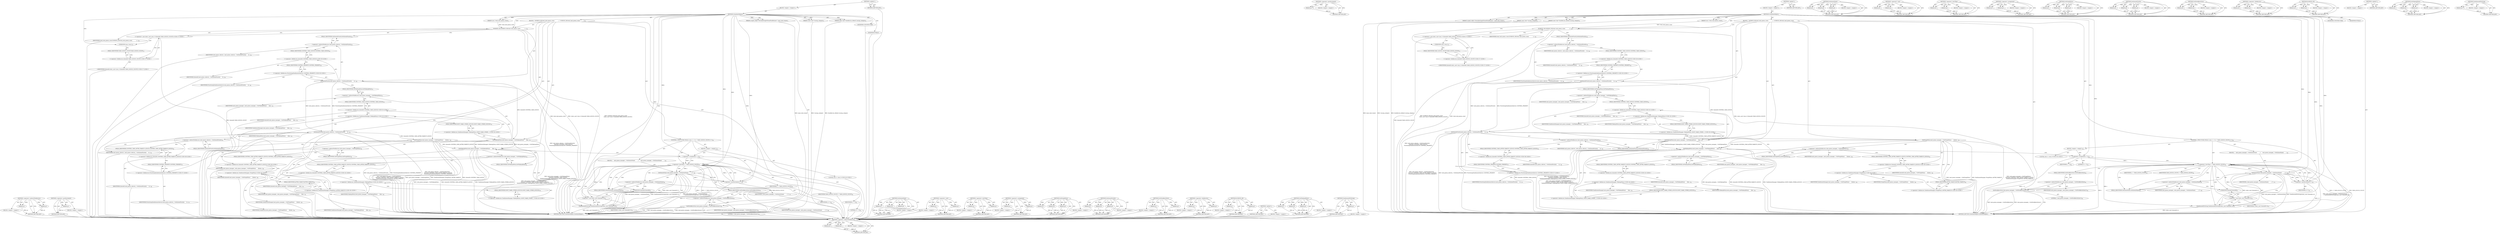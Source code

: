 digraph "TaskQueueIdToString" {
vulnerable_155 [label=<(METHOD,&lt;operator&gt;.indirectFieldAccess)>];
vulnerable_156 [label=<(PARAM,p1)>];
vulnerable_157 [label=<(PARAM,p2)>];
vulnerable_158 [label=<(BLOCK,&lt;empty&gt;,&lt;empty&gt;)>];
vulnerable_159 [label=<(METHOD_RETURN,ANY)>];
vulnerable_182 [label=<(METHOD,&lt;operator&gt;.postIncrement)>];
vulnerable_183 [label=<(PARAM,p1)>];
vulnerable_184 [label=<(BLOCK,&lt;empty&gt;,&lt;empty&gt;)>];
vulnerable_185 [label=<(METHOD_RETURN,ANY)>];
vulnerable_6 [label=<(METHOD,&lt;global&gt;)<SUB>1</SUB>>];
vulnerable_7 [label=<(BLOCK,&lt;empty&gt;,&lt;empty&gt;)<SUB>1</SUB>>];
vulnerable_8 [label=<(METHOD,SchedulerHelper)<SUB>1</SUB>>];
vulnerable_9 [label=<(PARAM,scoped_refptr&lt;NestableSingleThreadTaskRunner&gt; main_task_runner)<SUB>2</SUB>>];
vulnerable_10 [label=<(PARAM,const char* tracing_category)<SUB>3</SUB>>];
vulnerable_11 [label=<(PARAM,const char* disabled_by_default_tracing_category)<SUB>4</SUB>>];
vulnerable_12 [label=<(PARAM,size_t total_task_queue_count)<SUB>5</SUB>>];
vulnerable_13 [label=<(BLOCK,{
  DCHECK_GE(total_task_queue_count,
         ...,{
  DCHECK_GE(total_task_queue_count,
         ...)<SUB>25</SUB>>];
vulnerable_14 [label=<(DCHECK_GE,DCHECK_GE(total_task_queue_count,
            s...)<SUB>26</SUB>>];
vulnerable_15 [label=<(IDENTIFIER,total_task_queue_count,DCHECK_GE(total_task_queue_count,
            s...)<SUB>26</SUB>>];
vulnerable_16 [label="<(&lt;operator&gt;.cast,static_cast&lt;size_t&gt;(QueueId::TASK_QUEUE_COUNT))<SUB>27</SUB>>"];
vulnerable_17 [label=<(UNKNOWN,size_t,size_t)<SUB>27</SUB>>];
vulnerable_18 [label="<(&lt;operator&gt;.fieldAccess,QueueId::TASK_QUEUE_COUNT)<SUB>27</SUB>>"];
vulnerable_19 [label="<(IDENTIFIER,QueueId,static_cast&lt;size_t&gt;(QueueId::TASK_QUEUE_COUNT))<SUB>27</SUB>>"];
vulnerable_20 [label=<(FIELD_IDENTIFIER,TASK_QUEUE_COUNT,TASK_QUEUE_COUNT)<SUB>27</SUB>>];
vulnerable_21 [label=<(SetQueuePriority,task_queue_selector_-&gt;SetQueuePriority(
      Q...)<SUB>28</SUB>>];
vulnerable_22 [label=<(&lt;operator&gt;.indirectFieldAccess,task_queue_selector_-&gt;SetQueuePriority)<SUB>28</SUB>>];
vulnerable_23 [label=<(IDENTIFIER,task_queue_selector_,task_queue_selector_-&gt;SetQueuePriority(
      Q...)<SUB>28</SUB>>];
vulnerable_24 [label=<(FIELD_IDENTIFIER,SetQueuePriority,SetQueuePriority)<SUB>28</SUB>>];
vulnerable_25 [label="<(&lt;operator&gt;.fieldAccess,QueueId::CONTROL_TASK_QUEUE)<SUB>29</SUB>>"];
vulnerable_26 [label=<(IDENTIFIER,QueueId,task_queue_selector_-&gt;SetQueuePriority(
      Q...)<SUB>29</SUB>>];
vulnerable_27 [label=<(FIELD_IDENTIFIER,CONTROL_TASK_QUEUE,CONTROL_TASK_QUEUE)<SUB>29</SUB>>];
vulnerable_28 [label="<(&lt;operator&gt;.fieldAccess,PrioritizingTaskQueueSelector::CONTROL_PRIORITY)<SUB>30</SUB>>"];
vulnerable_29 [label=<(IDENTIFIER,PrioritizingTaskQueueSelector,task_queue_selector_-&gt;SetQueuePriority(
      Q...)<SUB>30</SUB>>];
vulnerable_30 [label=<(FIELD_IDENTIFIER,CONTROL_PRIORITY,CONTROL_PRIORITY)<SUB>30</SUB>>];
vulnerable_31 [label=<(SetWakeupPolicy,task_queue_manager_-&gt;SetWakeupPolicy(
      Que...)<SUB>31</SUB>>];
vulnerable_32 [label=<(&lt;operator&gt;.indirectFieldAccess,task_queue_manager_-&gt;SetWakeupPolicy)<SUB>31</SUB>>];
vulnerable_33 [label=<(IDENTIFIER,task_queue_manager_,task_queue_manager_-&gt;SetWakeupPolicy(
      Que...)<SUB>31</SUB>>];
vulnerable_34 [label=<(FIELD_IDENTIFIER,SetWakeupPolicy,SetWakeupPolicy)<SUB>31</SUB>>];
vulnerable_35 [label="<(&lt;operator&gt;.fieldAccess,QueueId::CONTROL_TASK_QUEUE)<SUB>32</SUB>>"];
vulnerable_36 [label=<(IDENTIFIER,QueueId,task_queue_manager_-&gt;SetWakeupPolicy(
      Que...)<SUB>32</SUB>>];
vulnerable_37 [label=<(FIELD_IDENTIFIER,CONTROL_TASK_QUEUE,CONTROL_TASK_QUEUE)<SUB>32</SUB>>];
vulnerable_38 [label="<(&lt;operator&gt;.fieldAccess,TaskQueueManager::WakeupPolicy::DONT_WAKE_OTHER...)<SUB>33</SUB>>"];
vulnerable_39 [label="<(&lt;operator&gt;.fieldAccess,TaskQueueManager::WakeupPolicy)<SUB>33</SUB>>"];
vulnerable_40 [label=<(IDENTIFIER,TaskQueueManager,task_queue_manager_-&gt;SetWakeupPolicy(
      Que...)<SUB>33</SUB>>];
vulnerable_41 [label=<(IDENTIFIER,WakeupPolicy,task_queue_manager_-&gt;SetWakeupPolicy(
      Que...)<SUB>33</SUB>>];
vulnerable_42 [label=<(FIELD_IDENTIFIER,DONT_WAKE_OTHER_QUEUES,DONT_WAKE_OTHER_QUEUES)<SUB>33</SUB>>];
vulnerable_43 [label=<(SetQueuePriority,task_queue_selector_-&gt;SetQueuePriority(
      Q...)<SUB>35</SUB>>];
vulnerable_44 [label=<(&lt;operator&gt;.indirectFieldAccess,task_queue_selector_-&gt;SetQueuePriority)<SUB>35</SUB>>];
vulnerable_45 [label=<(IDENTIFIER,task_queue_selector_,task_queue_selector_-&gt;SetQueuePriority(
      Q...)<SUB>35</SUB>>];
vulnerable_46 [label=<(FIELD_IDENTIFIER,SetQueuePriority,SetQueuePriority)<SUB>35</SUB>>];
vulnerable_47 [label="<(&lt;operator&gt;.fieldAccess,QueueId::CONTROL_TASK_AFTER_WAKEUP_QUEUE)<SUB>36</SUB>>"];
vulnerable_48 [label=<(IDENTIFIER,QueueId,task_queue_selector_-&gt;SetQueuePriority(
      Q...)<SUB>36</SUB>>];
vulnerable_49 [label=<(FIELD_IDENTIFIER,CONTROL_TASK_AFTER_WAKEUP_QUEUE,CONTROL_TASK_AFTER_WAKEUP_QUEUE)<SUB>36</SUB>>];
vulnerable_50 [label="<(&lt;operator&gt;.fieldAccess,PrioritizingTaskQueueSelector::CONTROL_PRIORITY)<SUB>37</SUB>>"];
vulnerable_51 [label=<(IDENTIFIER,PrioritizingTaskQueueSelector,task_queue_selector_-&gt;SetQueuePriority(
      Q...)<SUB>37</SUB>>];
vulnerable_52 [label=<(FIELD_IDENTIFIER,CONTROL_PRIORITY,CONTROL_PRIORITY)<SUB>37</SUB>>];
vulnerable_53 [label=<(SetPumpPolicy,task_queue_manager_-&gt;SetPumpPolicy(
      Queue...)<SUB>38</SUB>>];
vulnerable_54 [label=<(&lt;operator&gt;.indirectFieldAccess,task_queue_manager_-&gt;SetPumpPolicy)<SUB>38</SUB>>];
vulnerable_55 [label=<(IDENTIFIER,task_queue_manager_,task_queue_manager_-&gt;SetPumpPolicy(
      Queue...)<SUB>38</SUB>>];
vulnerable_56 [label=<(FIELD_IDENTIFIER,SetPumpPolicy,SetPumpPolicy)<SUB>38</SUB>>];
vulnerable_57 [label="<(&lt;operator&gt;.fieldAccess,QueueId::CONTROL_TASK_AFTER_WAKEUP_QUEUE)<SUB>39</SUB>>"];
vulnerable_58 [label=<(IDENTIFIER,QueueId,task_queue_manager_-&gt;SetPumpPolicy(
      Queue...)<SUB>39</SUB>>];
vulnerable_59 [label=<(FIELD_IDENTIFIER,CONTROL_TASK_AFTER_WAKEUP_QUEUE,CONTROL_TASK_AFTER_WAKEUP_QUEUE)<SUB>39</SUB>>];
vulnerable_60 [label="<(&lt;operator&gt;.fieldAccess,TaskQueueManager::PumpPolicy::AFTER_WAKEUP)<SUB>40</SUB>>"];
vulnerable_61 [label="<(&lt;operator&gt;.fieldAccess,TaskQueueManager::PumpPolicy)<SUB>40</SUB>>"];
vulnerable_62 [label=<(IDENTIFIER,TaskQueueManager,task_queue_manager_-&gt;SetPumpPolicy(
      Queue...)<SUB>40</SUB>>];
vulnerable_63 [label=<(IDENTIFIER,PumpPolicy,task_queue_manager_-&gt;SetPumpPolicy(
      Queue...)<SUB>40</SUB>>];
vulnerable_64 [label=<(FIELD_IDENTIFIER,AFTER_WAKEUP,AFTER_WAKEUP)<SUB>40</SUB>>];
vulnerable_65 [label=<(SetWakeupPolicy,task_queue_manager_-&gt;SetWakeupPolicy(
      Que...)<SUB>41</SUB>>];
vulnerable_66 [label=<(&lt;operator&gt;.indirectFieldAccess,task_queue_manager_-&gt;SetWakeupPolicy)<SUB>41</SUB>>];
vulnerable_67 [label=<(IDENTIFIER,task_queue_manager_,task_queue_manager_-&gt;SetWakeupPolicy(
      Que...)<SUB>41</SUB>>];
vulnerable_68 [label=<(FIELD_IDENTIFIER,SetWakeupPolicy,SetWakeupPolicy)<SUB>41</SUB>>];
vulnerable_69 [label="<(&lt;operator&gt;.fieldAccess,QueueId::CONTROL_TASK_AFTER_WAKEUP_QUEUE)<SUB>42</SUB>>"];
vulnerable_70 [label=<(IDENTIFIER,QueueId,task_queue_manager_-&gt;SetWakeupPolicy(
      Que...)<SUB>42</SUB>>];
vulnerable_71 [label=<(FIELD_IDENTIFIER,CONTROL_TASK_AFTER_WAKEUP_QUEUE,CONTROL_TASK_AFTER_WAKEUP_QUEUE)<SUB>42</SUB>>];
vulnerable_72 [label="<(&lt;operator&gt;.fieldAccess,TaskQueueManager::WakeupPolicy::DONT_WAKE_OTHER...)<SUB>43</SUB>>"];
vulnerable_73 [label="<(&lt;operator&gt;.fieldAccess,TaskQueueManager::WakeupPolicy)<SUB>43</SUB>>"];
vulnerable_74 [label=<(IDENTIFIER,TaskQueueManager,task_queue_manager_-&gt;SetWakeupPolicy(
      Que...)<SUB>43</SUB>>];
vulnerable_75 [label=<(IDENTIFIER,WakeupPolicy,task_queue_manager_-&gt;SetWakeupPolicy(
      Que...)<SUB>43</SUB>>];
vulnerable_76 [label=<(FIELD_IDENTIFIER,DONT_WAKE_OTHER_QUEUES,DONT_WAKE_OTHER_QUEUES)<SUB>43</SUB>>];
vulnerable_77 [label=<(CONTROL_STRUCTURE,FOR,for (size_t i = 0;i &lt; TASK_QUEUE_COUNT;i++))<SUB>45</SUB>>];
vulnerable_78 [label=<(BLOCK,&lt;empty&gt;,&lt;empty&gt;)<SUB>45</SUB>>];
vulnerable_79 [label="<(LOCAL,size_t i: size_t)<SUB>45</SUB>>"];
vulnerable_80 [label=<(&lt;operator&gt;.assignment,i = 0)<SUB>45</SUB>>];
vulnerable_81 [label=<(IDENTIFIER,i,i = 0)<SUB>45</SUB>>];
vulnerable_82 [label=<(LITERAL,0,i = 0)<SUB>45</SUB>>];
vulnerable_83 [label=<(&lt;operator&gt;.lessThan,i &lt; TASK_QUEUE_COUNT)<SUB>45</SUB>>];
vulnerable_84 [label=<(IDENTIFIER,i,i &lt; TASK_QUEUE_COUNT)<SUB>45</SUB>>];
vulnerable_85 [label=<(IDENTIFIER,TASK_QUEUE_COUNT,i &lt; TASK_QUEUE_COUNT)<SUB>45</SUB>>];
vulnerable_86 [label=<(&lt;operator&gt;.postIncrement,i++)<SUB>45</SUB>>];
vulnerable_87 [label=<(IDENTIFIER,i,i++)<SUB>45</SUB>>];
vulnerable_88 [label=<(BLOCK,{
    task_queue_manager_-&gt;SetQueueName(
      ...,{
    task_queue_manager_-&gt;SetQueueName(
      ...)<SUB>45</SUB>>];
vulnerable_89 [label=<(SetQueueName,task_queue_manager_-&gt;SetQueueName(
        i, T...)<SUB>46</SUB>>];
vulnerable_90 [label=<(&lt;operator&gt;.indirectFieldAccess,task_queue_manager_-&gt;SetQueueName)<SUB>46</SUB>>];
vulnerable_91 [label=<(IDENTIFIER,task_queue_manager_,task_queue_manager_-&gt;SetQueueName(
        i, T...)<SUB>46</SUB>>];
vulnerable_92 [label=<(FIELD_IDENTIFIER,SetQueueName,SetQueueName)<SUB>46</SUB>>];
vulnerable_93 [label=<(IDENTIFIER,i,task_queue_manager_-&gt;SetQueueName(
        i, T...)<SUB>47</SUB>>];
vulnerable_94 [label=<(TaskQueueIdToString,TaskQueueIdToString(static_cast&lt;QueueId&gt;(i)))<SUB>47</SUB>>];
vulnerable_95 [label=<(&lt;operator&gt;.cast,static_cast&lt;QueueId&gt;(i))<SUB>47</SUB>>];
vulnerable_96 [label=<(UNKNOWN,QueueId,QueueId)<SUB>47</SUB>>];
vulnerable_97 [label=<(IDENTIFIER,i,static_cast&lt;QueueId&gt;(i))<SUB>47</SUB>>];
vulnerable_98 [label=<(SetWorkBatchSize,task_queue_manager_-&gt;SetWorkBatchSize(1))<SUB>50</SUB>>];
vulnerable_99 [label=<(&lt;operator&gt;.indirectFieldAccess,task_queue_manager_-&gt;SetWorkBatchSize)<SUB>50</SUB>>];
vulnerable_100 [label=<(IDENTIFIER,task_queue_manager_,task_queue_manager_-&gt;SetWorkBatchSize(1))<SUB>50</SUB>>];
vulnerable_101 [label=<(FIELD_IDENTIFIER,SetWorkBatchSize,SetWorkBatchSize)<SUB>50</SUB>>];
vulnerable_102 [label=<(LITERAL,1,task_queue_manager_-&gt;SetWorkBatchSize(1))<SUB>50</SUB>>];
vulnerable_103 [label=<(MODIFIER,CONSTRUCTOR)>];
vulnerable_104 [label=<(MODIFIER,PUBLIC)>];
vulnerable_105 [label=<(METHOD_RETURN,SchedulerHelper.SchedulerHelper)<SUB>1</SUB>>];
vulnerable_107 [label=<(METHOD_RETURN,ANY)<SUB>1</SUB>>];
vulnerable_186 [label=<(METHOD,SetQueueName)>];
vulnerable_187 [label=<(PARAM,p1)>];
vulnerable_188 [label=<(PARAM,p2)>];
vulnerable_189 [label=<(PARAM,p3)>];
vulnerable_190 [label=<(BLOCK,&lt;empty&gt;,&lt;empty&gt;)>];
vulnerable_191 [label=<(METHOD_RETURN,ANY)>];
vulnerable_139 [label=<(METHOD,&lt;operator&gt;.cast)>];
vulnerable_140 [label=<(PARAM,p1)>];
vulnerable_141 [label=<(PARAM,p2)>];
vulnerable_142 [label=<(BLOCK,&lt;empty&gt;,&lt;empty&gt;)>];
vulnerable_143 [label=<(METHOD_RETURN,ANY)>];
vulnerable_177 [label=<(METHOD,&lt;operator&gt;.lessThan)>];
vulnerable_178 [label=<(PARAM,p1)>];
vulnerable_179 [label=<(PARAM,p2)>];
vulnerable_180 [label=<(BLOCK,&lt;empty&gt;,&lt;empty&gt;)>];
vulnerable_181 [label=<(METHOD_RETURN,ANY)>];
vulnerable_172 [label=<(METHOD,&lt;operator&gt;.assignment)>];
vulnerable_173 [label=<(PARAM,p1)>];
vulnerable_174 [label=<(PARAM,p2)>];
vulnerable_175 [label=<(BLOCK,&lt;empty&gt;,&lt;empty&gt;)>];
vulnerable_176 [label=<(METHOD_RETURN,ANY)>];
vulnerable_166 [label=<(METHOD,SetPumpPolicy)>];
vulnerable_167 [label=<(PARAM,p1)>];
vulnerable_168 [label=<(PARAM,p2)>];
vulnerable_169 [label=<(PARAM,p3)>];
vulnerable_170 [label=<(BLOCK,&lt;empty&gt;,&lt;empty&gt;)>];
vulnerable_171 [label=<(METHOD_RETURN,ANY)>];
vulnerable_149 [label=<(METHOD,SetQueuePriority)>];
vulnerable_150 [label=<(PARAM,p1)>];
vulnerable_151 [label=<(PARAM,p2)>];
vulnerable_152 [label=<(PARAM,p3)>];
vulnerable_153 [label=<(BLOCK,&lt;empty&gt;,&lt;empty&gt;)>];
vulnerable_154 [label=<(METHOD_RETURN,ANY)>];
vulnerable_196 [label=<(METHOD,SetWorkBatchSize)>];
vulnerable_197 [label=<(PARAM,p1)>];
vulnerable_198 [label=<(PARAM,p2)>];
vulnerable_199 [label=<(BLOCK,&lt;empty&gt;,&lt;empty&gt;)>];
vulnerable_200 [label=<(METHOD_RETURN,ANY)>];
vulnerable_144 [label=<(METHOD,&lt;operator&gt;.fieldAccess)>];
vulnerable_145 [label=<(PARAM,p1)>];
vulnerable_146 [label=<(PARAM,p2)>];
vulnerable_147 [label=<(BLOCK,&lt;empty&gt;,&lt;empty&gt;)>];
vulnerable_148 [label=<(METHOD_RETURN,ANY)>];
vulnerable_134 [label=<(METHOD,DCHECK_GE)>];
vulnerable_135 [label=<(PARAM,p1)>];
vulnerable_136 [label=<(PARAM,p2)>];
vulnerable_137 [label=<(BLOCK,&lt;empty&gt;,&lt;empty&gt;)>];
vulnerable_138 [label=<(METHOD_RETURN,ANY)>];
vulnerable_128 [label=<(METHOD,&lt;global&gt;)<SUB>1</SUB>>];
vulnerable_129 [label=<(BLOCK,&lt;empty&gt;,&lt;empty&gt;)>];
vulnerable_130 [label=<(METHOD_RETURN,ANY)>];
vulnerable_160 [label=<(METHOD,SetWakeupPolicy)>];
vulnerable_161 [label=<(PARAM,p1)>];
vulnerable_162 [label=<(PARAM,p2)>];
vulnerable_163 [label=<(PARAM,p3)>];
vulnerable_164 [label=<(BLOCK,&lt;empty&gt;,&lt;empty&gt;)>];
vulnerable_165 [label=<(METHOD_RETURN,ANY)>];
vulnerable_192 [label=<(METHOD,TaskQueueIdToString)>];
vulnerable_193 [label=<(PARAM,p1)>];
vulnerable_194 [label=<(BLOCK,&lt;empty&gt;,&lt;empty&gt;)>];
vulnerable_195 [label=<(METHOD_RETURN,ANY)>];
fixed_155 [label=<(METHOD,&lt;operator&gt;.indirectFieldAccess)>];
fixed_156 [label=<(PARAM,p1)>];
fixed_157 [label=<(PARAM,p2)>];
fixed_158 [label=<(BLOCK,&lt;empty&gt;,&lt;empty&gt;)>];
fixed_159 [label=<(METHOD_RETURN,ANY)>];
fixed_182 [label=<(METHOD,&lt;operator&gt;.postIncrement)>];
fixed_183 [label=<(PARAM,p1)>];
fixed_184 [label=<(BLOCK,&lt;empty&gt;,&lt;empty&gt;)>];
fixed_185 [label=<(METHOD_RETURN,ANY)>];
fixed_6 [label=<(METHOD,&lt;global&gt;)<SUB>1</SUB>>];
fixed_7 [label=<(BLOCK,&lt;empty&gt;,&lt;empty&gt;)<SUB>1</SUB>>];
fixed_8 [label=<(METHOD,SchedulerHelper)<SUB>1</SUB>>];
fixed_9 [label=<(PARAM,scoped_refptr&lt;NestableSingleThreadTaskRunner&gt; main_task_runner)<SUB>2</SUB>>];
fixed_10 [label=<(PARAM,const char* tracing_category)<SUB>3</SUB>>];
fixed_11 [label=<(PARAM,const char* disabled_by_default_tracing_category)<SUB>4</SUB>>];
fixed_12 [label=<(PARAM,size_t total_task_queue_count)<SUB>5</SUB>>];
fixed_13 [label=<(BLOCK,{
  DCHECK_GE(total_task_queue_count,
         ...,{
  DCHECK_GE(total_task_queue_count,
         ...)<SUB>25</SUB>>];
fixed_14 [label=<(DCHECK_GE,DCHECK_GE(total_task_queue_count,
            s...)<SUB>26</SUB>>];
fixed_15 [label=<(IDENTIFIER,total_task_queue_count,DCHECK_GE(total_task_queue_count,
            s...)<SUB>26</SUB>>];
fixed_16 [label="<(&lt;operator&gt;.cast,static_cast&lt;size_t&gt;(QueueId::TASK_QUEUE_COUNT))<SUB>27</SUB>>"];
fixed_17 [label=<(UNKNOWN,size_t,size_t)<SUB>27</SUB>>];
fixed_18 [label="<(&lt;operator&gt;.fieldAccess,QueueId::TASK_QUEUE_COUNT)<SUB>27</SUB>>"];
fixed_19 [label="<(IDENTIFIER,QueueId,static_cast&lt;size_t&gt;(QueueId::TASK_QUEUE_COUNT))<SUB>27</SUB>>"];
fixed_20 [label=<(FIELD_IDENTIFIER,TASK_QUEUE_COUNT,TASK_QUEUE_COUNT)<SUB>27</SUB>>];
fixed_21 [label=<(SetQueuePriority,task_queue_selector_-&gt;SetQueuePriority(
      Q...)<SUB>28</SUB>>];
fixed_22 [label=<(&lt;operator&gt;.indirectFieldAccess,task_queue_selector_-&gt;SetQueuePriority)<SUB>28</SUB>>];
fixed_23 [label=<(IDENTIFIER,task_queue_selector_,task_queue_selector_-&gt;SetQueuePriority(
      Q...)<SUB>28</SUB>>];
fixed_24 [label=<(FIELD_IDENTIFIER,SetQueuePriority,SetQueuePriority)<SUB>28</SUB>>];
fixed_25 [label="<(&lt;operator&gt;.fieldAccess,QueueId::CONTROL_TASK_QUEUE)<SUB>29</SUB>>"];
fixed_26 [label=<(IDENTIFIER,QueueId,task_queue_selector_-&gt;SetQueuePriority(
      Q...)<SUB>29</SUB>>];
fixed_27 [label=<(FIELD_IDENTIFIER,CONTROL_TASK_QUEUE,CONTROL_TASK_QUEUE)<SUB>29</SUB>>];
fixed_28 [label="<(&lt;operator&gt;.fieldAccess,PrioritizingTaskQueueSelector::CONTROL_PRIORITY)<SUB>30</SUB>>"];
fixed_29 [label=<(IDENTIFIER,PrioritizingTaskQueueSelector,task_queue_selector_-&gt;SetQueuePriority(
      Q...)<SUB>30</SUB>>];
fixed_30 [label=<(FIELD_IDENTIFIER,CONTROL_PRIORITY,CONTROL_PRIORITY)<SUB>30</SUB>>];
fixed_31 [label=<(SetWakeupPolicy,task_queue_manager_-&gt;SetWakeupPolicy(
      Que...)<SUB>31</SUB>>];
fixed_32 [label=<(&lt;operator&gt;.indirectFieldAccess,task_queue_manager_-&gt;SetWakeupPolicy)<SUB>31</SUB>>];
fixed_33 [label=<(IDENTIFIER,task_queue_manager_,task_queue_manager_-&gt;SetWakeupPolicy(
      Que...)<SUB>31</SUB>>];
fixed_34 [label=<(FIELD_IDENTIFIER,SetWakeupPolicy,SetWakeupPolicy)<SUB>31</SUB>>];
fixed_35 [label="<(&lt;operator&gt;.fieldAccess,QueueId::CONTROL_TASK_QUEUE)<SUB>32</SUB>>"];
fixed_36 [label=<(IDENTIFIER,QueueId,task_queue_manager_-&gt;SetWakeupPolicy(
      Que...)<SUB>32</SUB>>];
fixed_37 [label=<(FIELD_IDENTIFIER,CONTROL_TASK_QUEUE,CONTROL_TASK_QUEUE)<SUB>32</SUB>>];
fixed_38 [label="<(&lt;operator&gt;.fieldAccess,TaskQueueManager::WakeupPolicy::DONT_WAKE_OTHER...)<SUB>33</SUB>>"];
fixed_39 [label="<(&lt;operator&gt;.fieldAccess,TaskQueueManager::WakeupPolicy)<SUB>33</SUB>>"];
fixed_40 [label=<(IDENTIFIER,TaskQueueManager,task_queue_manager_-&gt;SetWakeupPolicy(
      Que...)<SUB>33</SUB>>];
fixed_41 [label=<(IDENTIFIER,WakeupPolicy,task_queue_manager_-&gt;SetWakeupPolicy(
      Que...)<SUB>33</SUB>>];
fixed_42 [label=<(FIELD_IDENTIFIER,DONT_WAKE_OTHER_QUEUES,DONT_WAKE_OTHER_QUEUES)<SUB>33</SUB>>];
fixed_43 [label=<(SetQueuePriority,task_queue_selector_-&gt;SetQueuePriority(
      Q...)<SUB>35</SUB>>];
fixed_44 [label=<(&lt;operator&gt;.indirectFieldAccess,task_queue_selector_-&gt;SetQueuePriority)<SUB>35</SUB>>];
fixed_45 [label=<(IDENTIFIER,task_queue_selector_,task_queue_selector_-&gt;SetQueuePriority(
      Q...)<SUB>35</SUB>>];
fixed_46 [label=<(FIELD_IDENTIFIER,SetQueuePriority,SetQueuePriority)<SUB>35</SUB>>];
fixed_47 [label="<(&lt;operator&gt;.fieldAccess,QueueId::CONTROL_TASK_AFTER_WAKEUP_QUEUE)<SUB>36</SUB>>"];
fixed_48 [label=<(IDENTIFIER,QueueId,task_queue_selector_-&gt;SetQueuePriority(
      Q...)<SUB>36</SUB>>];
fixed_49 [label=<(FIELD_IDENTIFIER,CONTROL_TASK_AFTER_WAKEUP_QUEUE,CONTROL_TASK_AFTER_WAKEUP_QUEUE)<SUB>36</SUB>>];
fixed_50 [label="<(&lt;operator&gt;.fieldAccess,PrioritizingTaskQueueSelector::CONTROL_PRIORITY)<SUB>37</SUB>>"];
fixed_51 [label=<(IDENTIFIER,PrioritizingTaskQueueSelector,task_queue_selector_-&gt;SetQueuePriority(
      Q...)<SUB>37</SUB>>];
fixed_52 [label=<(FIELD_IDENTIFIER,CONTROL_PRIORITY,CONTROL_PRIORITY)<SUB>37</SUB>>];
fixed_53 [label=<(SetPumpPolicy,task_queue_manager_-&gt;SetPumpPolicy(
      Queue...)<SUB>38</SUB>>];
fixed_54 [label=<(&lt;operator&gt;.indirectFieldAccess,task_queue_manager_-&gt;SetPumpPolicy)<SUB>38</SUB>>];
fixed_55 [label=<(IDENTIFIER,task_queue_manager_,task_queue_manager_-&gt;SetPumpPolicy(
      Queue...)<SUB>38</SUB>>];
fixed_56 [label=<(FIELD_IDENTIFIER,SetPumpPolicy,SetPumpPolicy)<SUB>38</SUB>>];
fixed_57 [label="<(&lt;operator&gt;.fieldAccess,QueueId::CONTROL_TASK_AFTER_WAKEUP_QUEUE)<SUB>39</SUB>>"];
fixed_58 [label=<(IDENTIFIER,QueueId,task_queue_manager_-&gt;SetPumpPolicy(
      Queue...)<SUB>39</SUB>>];
fixed_59 [label=<(FIELD_IDENTIFIER,CONTROL_TASK_AFTER_WAKEUP_QUEUE,CONTROL_TASK_AFTER_WAKEUP_QUEUE)<SUB>39</SUB>>];
fixed_60 [label="<(&lt;operator&gt;.fieldAccess,TaskQueueManager::PumpPolicy::AFTER_WAKEUP)<SUB>40</SUB>>"];
fixed_61 [label="<(&lt;operator&gt;.fieldAccess,TaskQueueManager::PumpPolicy)<SUB>40</SUB>>"];
fixed_62 [label=<(IDENTIFIER,TaskQueueManager,task_queue_manager_-&gt;SetPumpPolicy(
      Queue...)<SUB>40</SUB>>];
fixed_63 [label=<(IDENTIFIER,PumpPolicy,task_queue_manager_-&gt;SetPumpPolicy(
      Queue...)<SUB>40</SUB>>];
fixed_64 [label=<(FIELD_IDENTIFIER,AFTER_WAKEUP,AFTER_WAKEUP)<SUB>40</SUB>>];
fixed_65 [label=<(SetWakeupPolicy,task_queue_manager_-&gt;SetWakeupPolicy(
      Que...)<SUB>41</SUB>>];
fixed_66 [label=<(&lt;operator&gt;.indirectFieldAccess,task_queue_manager_-&gt;SetWakeupPolicy)<SUB>41</SUB>>];
fixed_67 [label=<(IDENTIFIER,task_queue_manager_,task_queue_manager_-&gt;SetWakeupPolicy(
      Que...)<SUB>41</SUB>>];
fixed_68 [label=<(FIELD_IDENTIFIER,SetWakeupPolicy,SetWakeupPolicy)<SUB>41</SUB>>];
fixed_69 [label="<(&lt;operator&gt;.fieldAccess,QueueId::CONTROL_TASK_AFTER_WAKEUP_QUEUE)<SUB>42</SUB>>"];
fixed_70 [label=<(IDENTIFIER,QueueId,task_queue_manager_-&gt;SetWakeupPolicy(
      Que...)<SUB>42</SUB>>];
fixed_71 [label=<(FIELD_IDENTIFIER,CONTROL_TASK_AFTER_WAKEUP_QUEUE,CONTROL_TASK_AFTER_WAKEUP_QUEUE)<SUB>42</SUB>>];
fixed_72 [label="<(&lt;operator&gt;.fieldAccess,TaskQueueManager::WakeupPolicy::DONT_WAKE_OTHER...)<SUB>43</SUB>>"];
fixed_73 [label="<(&lt;operator&gt;.fieldAccess,TaskQueueManager::WakeupPolicy)<SUB>43</SUB>>"];
fixed_74 [label=<(IDENTIFIER,TaskQueueManager,task_queue_manager_-&gt;SetWakeupPolicy(
      Que...)<SUB>43</SUB>>];
fixed_75 [label=<(IDENTIFIER,WakeupPolicy,task_queue_manager_-&gt;SetWakeupPolicy(
      Que...)<SUB>43</SUB>>];
fixed_76 [label=<(FIELD_IDENTIFIER,DONT_WAKE_OTHER_QUEUES,DONT_WAKE_OTHER_QUEUES)<SUB>43</SUB>>];
fixed_77 [label=<(CONTROL_STRUCTURE,FOR,for (size_t i = 0;i &lt; TASK_QUEUE_COUNT;i++))<SUB>45</SUB>>];
fixed_78 [label=<(BLOCK,&lt;empty&gt;,&lt;empty&gt;)<SUB>45</SUB>>];
fixed_79 [label="<(LOCAL,size_t i: size_t)<SUB>45</SUB>>"];
fixed_80 [label=<(&lt;operator&gt;.assignment,i = 0)<SUB>45</SUB>>];
fixed_81 [label=<(IDENTIFIER,i,i = 0)<SUB>45</SUB>>];
fixed_82 [label=<(LITERAL,0,i = 0)<SUB>45</SUB>>];
fixed_83 [label=<(&lt;operator&gt;.lessThan,i &lt; TASK_QUEUE_COUNT)<SUB>45</SUB>>];
fixed_84 [label=<(IDENTIFIER,i,i &lt; TASK_QUEUE_COUNT)<SUB>45</SUB>>];
fixed_85 [label=<(IDENTIFIER,TASK_QUEUE_COUNT,i &lt; TASK_QUEUE_COUNT)<SUB>45</SUB>>];
fixed_86 [label=<(&lt;operator&gt;.postIncrement,i++)<SUB>45</SUB>>];
fixed_87 [label=<(IDENTIFIER,i,i++)<SUB>45</SUB>>];
fixed_88 [label=<(BLOCK,{
    task_queue_manager_-&gt;SetQueueName(
      ...,{
    task_queue_manager_-&gt;SetQueueName(
      ...)<SUB>45</SUB>>];
fixed_89 [label=<(SetQueueName,task_queue_manager_-&gt;SetQueueName(
        i, T...)<SUB>46</SUB>>];
fixed_90 [label=<(&lt;operator&gt;.indirectFieldAccess,task_queue_manager_-&gt;SetQueueName)<SUB>46</SUB>>];
fixed_91 [label=<(IDENTIFIER,task_queue_manager_,task_queue_manager_-&gt;SetQueueName(
        i, T...)<SUB>46</SUB>>];
fixed_92 [label=<(FIELD_IDENTIFIER,SetQueueName,SetQueueName)<SUB>46</SUB>>];
fixed_93 [label=<(IDENTIFIER,i,task_queue_manager_-&gt;SetQueueName(
        i, T...)<SUB>47</SUB>>];
fixed_94 [label=<(TaskQueueIdToString,TaskQueueIdToString(static_cast&lt;QueueId&gt;(i)))<SUB>47</SUB>>];
fixed_95 [label=<(&lt;operator&gt;.cast,static_cast&lt;QueueId&gt;(i))<SUB>47</SUB>>];
fixed_96 [label=<(UNKNOWN,QueueId,QueueId)<SUB>47</SUB>>];
fixed_97 [label=<(IDENTIFIER,i,static_cast&lt;QueueId&gt;(i))<SUB>47</SUB>>];
fixed_98 [label=<(SetWorkBatchSize,task_queue_manager_-&gt;SetWorkBatchSize(1))<SUB>50</SUB>>];
fixed_99 [label=<(&lt;operator&gt;.indirectFieldAccess,task_queue_manager_-&gt;SetWorkBatchSize)<SUB>50</SUB>>];
fixed_100 [label=<(IDENTIFIER,task_queue_manager_,task_queue_manager_-&gt;SetWorkBatchSize(1))<SUB>50</SUB>>];
fixed_101 [label=<(FIELD_IDENTIFIER,SetWorkBatchSize,SetWorkBatchSize)<SUB>50</SUB>>];
fixed_102 [label=<(LITERAL,1,task_queue_manager_-&gt;SetWorkBatchSize(1))<SUB>50</SUB>>];
fixed_103 [label=<(MODIFIER,CONSTRUCTOR)>];
fixed_104 [label=<(MODIFIER,PUBLIC)>];
fixed_105 [label=<(METHOD_RETURN,SchedulerHelper.SchedulerHelper)<SUB>1</SUB>>];
fixed_107 [label=<(METHOD_RETURN,ANY)<SUB>1</SUB>>];
fixed_186 [label=<(METHOD,SetQueueName)>];
fixed_187 [label=<(PARAM,p1)>];
fixed_188 [label=<(PARAM,p2)>];
fixed_189 [label=<(PARAM,p3)>];
fixed_190 [label=<(BLOCK,&lt;empty&gt;,&lt;empty&gt;)>];
fixed_191 [label=<(METHOD_RETURN,ANY)>];
fixed_139 [label=<(METHOD,&lt;operator&gt;.cast)>];
fixed_140 [label=<(PARAM,p1)>];
fixed_141 [label=<(PARAM,p2)>];
fixed_142 [label=<(BLOCK,&lt;empty&gt;,&lt;empty&gt;)>];
fixed_143 [label=<(METHOD_RETURN,ANY)>];
fixed_177 [label=<(METHOD,&lt;operator&gt;.lessThan)>];
fixed_178 [label=<(PARAM,p1)>];
fixed_179 [label=<(PARAM,p2)>];
fixed_180 [label=<(BLOCK,&lt;empty&gt;,&lt;empty&gt;)>];
fixed_181 [label=<(METHOD_RETURN,ANY)>];
fixed_172 [label=<(METHOD,&lt;operator&gt;.assignment)>];
fixed_173 [label=<(PARAM,p1)>];
fixed_174 [label=<(PARAM,p2)>];
fixed_175 [label=<(BLOCK,&lt;empty&gt;,&lt;empty&gt;)>];
fixed_176 [label=<(METHOD_RETURN,ANY)>];
fixed_166 [label=<(METHOD,SetPumpPolicy)>];
fixed_167 [label=<(PARAM,p1)>];
fixed_168 [label=<(PARAM,p2)>];
fixed_169 [label=<(PARAM,p3)>];
fixed_170 [label=<(BLOCK,&lt;empty&gt;,&lt;empty&gt;)>];
fixed_171 [label=<(METHOD_RETURN,ANY)>];
fixed_149 [label=<(METHOD,SetQueuePriority)>];
fixed_150 [label=<(PARAM,p1)>];
fixed_151 [label=<(PARAM,p2)>];
fixed_152 [label=<(PARAM,p3)>];
fixed_153 [label=<(BLOCK,&lt;empty&gt;,&lt;empty&gt;)>];
fixed_154 [label=<(METHOD_RETURN,ANY)>];
fixed_196 [label=<(METHOD,SetWorkBatchSize)>];
fixed_197 [label=<(PARAM,p1)>];
fixed_198 [label=<(PARAM,p2)>];
fixed_199 [label=<(BLOCK,&lt;empty&gt;,&lt;empty&gt;)>];
fixed_200 [label=<(METHOD_RETURN,ANY)>];
fixed_144 [label=<(METHOD,&lt;operator&gt;.fieldAccess)>];
fixed_145 [label=<(PARAM,p1)>];
fixed_146 [label=<(PARAM,p2)>];
fixed_147 [label=<(BLOCK,&lt;empty&gt;,&lt;empty&gt;)>];
fixed_148 [label=<(METHOD_RETURN,ANY)>];
fixed_134 [label=<(METHOD,DCHECK_GE)>];
fixed_135 [label=<(PARAM,p1)>];
fixed_136 [label=<(PARAM,p2)>];
fixed_137 [label=<(BLOCK,&lt;empty&gt;,&lt;empty&gt;)>];
fixed_138 [label=<(METHOD_RETURN,ANY)>];
fixed_128 [label=<(METHOD,&lt;global&gt;)<SUB>1</SUB>>];
fixed_129 [label=<(BLOCK,&lt;empty&gt;,&lt;empty&gt;)>];
fixed_130 [label=<(METHOD_RETURN,ANY)>];
fixed_160 [label=<(METHOD,SetWakeupPolicy)>];
fixed_161 [label=<(PARAM,p1)>];
fixed_162 [label=<(PARAM,p2)>];
fixed_163 [label=<(PARAM,p3)>];
fixed_164 [label=<(BLOCK,&lt;empty&gt;,&lt;empty&gt;)>];
fixed_165 [label=<(METHOD_RETURN,ANY)>];
fixed_192 [label=<(METHOD,TaskQueueIdToString)>];
fixed_193 [label=<(PARAM,p1)>];
fixed_194 [label=<(BLOCK,&lt;empty&gt;,&lt;empty&gt;)>];
fixed_195 [label=<(METHOD_RETURN,ANY)>];
vulnerable_155 -> vulnerable_156  [key=0, label="AST: "];
vulnerable_155 -> vulnerable_156  [key=1, label="DDG: "];
vulnerable_155 -> vulnerable_158  [key=0, label="AST: "];
vulnerable_155 -> vulnerable_157  [key=0, label="AST: "];
vulnerable_155 -> vulnerable_157  [key=1, label="DDG: "];
vulnerable_155 -> vulnerable_159  [key=0, label="AST: "];
vulnerable_155 -> vulnerable_159  [key=1, label="CFG: "];
vulnerable_156 -> vulnerable_159  [key=0, label="DDG: p1"];
vulnerable_157 -> vulnerable_159  [key=0, label="DDG: p2"];
vulnerable_158 -> fixed_155  [key=0];
vulnerable_159 -> fixed_155  [key=0];
vulnerable_182 -> vulnerable_183  [key=0, label="AST: "];
vulnerable_182 -> vulnerable_183  [key=1, label="DDG: "];
vulnerable_182 -> vulnerable_184  [key=0, label="AST: "];
vulnerable_182 -> vulnerable_185  [key=0, label="AST: "];
vulnerable_182 -> vulnerable_185  [key=1, label="CFG: "];
vulnerable_183 -> vulnerable_185  [key=0, label="DDG: p1"];
vulnerable_184 -> fixed_155  [key=0];
vulnerable_185 -> fixed_155  [key=0];
vulnerable_6 -> vulnerable_7  [key=0, label="AST: "];
vulnerable_6 -> vulnerable_107  [key=0, label="AST: "];
vulnerable_6 -> vulnerable_107  [key=1, label="CFG: "];
vulnerable_7 -> vulnerable_8  [key=0, label="AST: "];
vulnerable_8 -> vulnerable_9  [key=0, label="AST: "];
vulnerable_8 -> vulnerable_9  [key=1, label="DDG: "];
vulnerable_8 -> vulnerable_10  [key=0, label="AST: "];
vulnerable_8 -> vulnerable_10  [key=1, label="DDG: "];
vulnerable_8 -> vulnerable_11  [key=0, label="AST: "];
vulnerable_8 -> vulnerable_11  [key=1, label="DDG: "];
vulnerable_8 -> vulnerable_12  [key=0, label="AST: "];
vulnerable_8 -> vulnerable_12  [key=1, label="DDG: "];
vulnerable_8 -> vulnerable_13  [key=0, label="AST: "];
vulnerable_8 -> vulnerable_103  [key=0, label="AST: "];
vulnerable_8 -> vulnerable_104  [key=0, label="AST: "];
vulnerable_8 -> vulnerable_105  [key=0, label="AST: "];
vulnerable_8 -> vulnerable_17  [key=0, label="CFG: "];
vulnerable_8 -> vulnerable_14  [key=0, label="DDG: "];
vulnerable_8 -> vulnerable_98  [key=0, label="DDG: "];
vulnerable_8 -> vulnerable_80  [key=0, label="DDG: "];
vulnerable_8 -> vulnerable_83  [key=0, label="DDG: "];
vulnerable_8 -> vulnerable_86  [key=0, label="DDG: "];
vulnerable_8 -> vulnerable_89  [key=0, label="DDG: "];
vulnerable_8 -> vulnerable_94  [key=0, label="DDG: "];
vulnerable_8 -> vulnerable_95  [key=0, label="DDG: "];
vulnerable_9 -> vulnerable_105  [key=0, label="DDG: main_task_runner"];
vulnerable_10 -> vulnerable_105  [key=0, label="DDG: tracing_category"];
vulnerable_11 -> vulnerable_105  [key=0, label="DDG: disabled_by_default_tracing_category"];
vulnerable_12 -> vulnerable_14  [key=0, label="DDG: total_task_queue_count"];
vulnerable_13 -> vulnerable_14  [key=0, label="AST: "];
vulnerable_13 -> vulnerable_21  [key=0, label="AST: "];
vulnerable_13 -> vulnerable_31  [key=0, label="AST: "];
vulnerable_13 -> vulnerable_43  [key=0, label="AST: "];
vulnerable_13 -> vulnerable_53  [key=0, label="AST: "];
vulnerable_13 -> vulnerable_65  [key=0, label="AST: "];
vulnerable_13 -> vulnerable_77  [key=0, label="AST: "];
vulnerable_13 -> vulnerable_98  [key=0, label="AST: "];
vulnerable_14 -> vulnerable_15  [key=0, label="AST: "];
vulnerable_14 -> vulnerable_16  [key=0, label="AST: "];
vulnerable_14 -> vulnerable_24  [key=0, label="CFG: "];
vulnerable_14 -> vulnerable_105  [key=0, label="DDG: total_task_queue_count"];
vulnerable_14 -> vulnerable_105  [key=1, label="DDG: static_cast&lt;size_t&gt;(QueueId::TASK_QUEUE_COUNT)"];
vulnerable_14 -> vulnerable_105  [key=2, label="DDG: DCHECK_GE(total_task_queue_count,
            static_cast&lt;size_t&gt;(QueueId::TASK_QUEUE_COUNT))"];
vulnerable_15 -> fixed_155  [key=0];
vulnerable_16 -> vulnerable_17  [key=0, label="AST: "];
vulnerable_16 -> vulnerable_18  [key=0, label="AST: "];
vulnerable_16 -> vulnerable_14  [key=0, label="CFG: "];
vulnerable_16 -> vulnerable_105  [key=0, label="DDG: QueueId::TASK_QUEUE_COUNT"];
vulnerable_17 -> vulnerable_20  [key=0, label="CFG: "];
vulnerable_18 -> vulnerable_19  [key=0, label="AST: "];
vulnerable_18 -> vulnerable_20  [key=0, label="AST: "];
vulnerable_18 -> vulnerable_16  [key=0, label="CFG: "];
vulnerable_19 -> fixed_155  [key=0];
vulnerable_20 -> vulnerable_18  [key=0, label="CFG: "];
vulnerable_21 -> vulnerable_22  [key=0, label="AST: "];
vulnerable_21 -> vulnerable_25  [key=0, label="AST: "];
vulnerable_21 -> vulnerable_28  [key=0, label="AST: "];
vulnerable_21 -> vulnerable_34  [key=0, label="CFG: "];
vulnerable_21 -> vulnerable_105  [key=0, label="DDG: task_queue_selector_-&gt;SetQueuePriority(
      QueueId::CONTROL_TASK_QUEUE,
      PrioritizingTaskQueueSelector::CONTROL_PRIORITY)"];
vulnerable_21 -> vulnerable_31  [key=0, label="DDG: QueueId::CONTROL_TASK_QUEUE"];
vulnerable_21 -> vulnerable_43  [key=0, label="DDG: task_queue_selector_-&gt;SetQueuePriority"];
vulnerable_21 -> vulnerable_43  [key=1, label="DDG: PrioritizingTaskQueueSelector::CONTROL_PRIORITY"];
vulnerable_22 -> vulnerable_23  [key=0, label="AST: "];
vulnerable_22 -> vulnerable_24  [key=0, label="AST: "];
vulnerable_22 -> vulnerable_27  [key=0, label="CFG: "];
vulnerable_23 -> fixed_155  [key=0];
vulnerable_24 -> vulnerable_22  [key=0, label="CFG: "];
vulnerable_25 -> vulnerable_26  [key=0, label="AST: "];
vulnerable_25 -> vulnerable_27  [key=0, label="AST: "];
vulnerable_25 -> vulnerable_30  [key=0, label="CFG: "];
vulnerable_26 -> fixed_155  [key=0];
vulnerable_27 -> vulnerable_25  [key=0, label="CFG: "];
vulnerable_28 -> vulnerable_29  [key=0, label="AST: "];
vulnerable_28 -> vulnerable_30  [key=0, label="AST: "];
vulnerable_28 -> vulnerable_21  [key=0, label="CFG: "];
vulnerable_29 -> fixed_155  [key=0];
vulnerable_30 -> vulnerable_28  [key=0, label="CFG: "];
vulnerable_31 -> vulnerable_32  [key=0, label="AST: "];
vulnerable_31 -> vulnerable_35  [key=0, label="AST: "];
vulnerable_31 -> vulnerable_38  [key=0, label="AST: "];
vulnerable_31 -> vulnerable_46  [key=0, label="CFG: "];
vulnerable_31 -> vulnerable_105  [key=0, label="DDG: QueueId::CONTROL_TASK_QUEUE"];
vulnerable_31 -> vulnerable_105  [key=1, label="DDG: task_queue_manager_-&gt;SetWakeupPolicy(
      QueueId::CONTROL_TASK_QUEUE,
      TaskQueueManager::WakeupPolicy::DONT_WAKE_OTHER_QUEUES)"];
vulnerable_31 -> vulnerable_65  [key=0, label="DDG: task_queue_manager_-&gt;SetWakeupPolicy"];
vulnerable_31 -> vulnerable_65  [key=1, label="DDG: TaskQueueManager::WakeupPolicy::DONT_WAKE_OTHER_QUEUES"];
vulnerable_32 -> vulnerable_33  [key=0, label="AST: "];
vulnerable_32 -> vulnerable_34  [key=0, label="AST: "];
vulnerable_32 -> vulnerable_37  [key=0, label="CFG: "];
vulnerable_33 -> fixed_155  [key=0];
vulnerable_34 -> vulnerable_32  [key=0, label="CFG: "];
vulnerable_35 -> vulnerable_36  [key=0, label="AST: "];
vulnerable_35 -> vulnerable_37  [key=0, label="AST: "];
vulnerable_35 -> vulnerable_39  [key=0, label="CFG: "];
vulnerable_36 -> fixed_155  [key=0];
vulnerable_37 -> vulnerable_35  [key=0, label="CFG: "];
vulnerable_38 -> vulnerable_39  [key=0, label="AST: "];
vulnerable_38 -> vulnerable_42  [key=0, label="AST: "];
vulnerable_38 -> vulnerable_31  [key=0, label="CFG: "];
vulnerable_39 -> vulnerable_40  [key=0, label="AST: "];
vulnerable_39 -> vulnerable_41  [key=0, label="AST: "];
vulnerable_39 -> vulnerable_42  [key=0, label="CFG: "];
vulnerable_40 -> fixed_155  [key=0];
vulnerable_41 -> fixed_155  [key=0];
vulnerable_42 -> vulnerable_38  [key=0, label="CFG: "];
vulnerable_43 -> vulnerable_44  [key=0, label="AST: "];
vulnerable_43 -> vulnerable_47  [key=0, label="AST: "];
vulnerable_43 -> vulnerable_50  [key=0, label="AST: "];
vulnerable_43 -> vulnerable_56  [key=0, label="CFG: "];
vulnerable_43 -> vulnerable_105  [key=0, label="DDG: task_queue_selector_-&gt;SetQueuePriority"];
vulnerable_43 -> vulnerable_105  [key=1, label="DDG: PrioritizingTaskQueueSelector::CONTROL_PRIORITY"];
vulnerable_43 -> vulnerable_105  [key=2, label="DDG: task_queue_selector_-&gt;SetQueuePriority(
      QueueId::CONTROL_TASK_AFTER_WAKEUP_QUEUE,
      PrioritizingTaskQueueSelector::CONTROL_PRIORITY)"];
vulnerable_43 -> vulnerable_53  [key=0, label="DDG: QueueId::CONTROL_TASK_AFTER_WAKEUP_QUEUE"];
vulnerable_44 -> vulnerable_45  [key=0, label="AST: "];
vulnerable_44 -> vulnerable_46  [key=0, label="AST: "];
vulnerable_44 -> vulnerable_49  [key=0, label="CFG: "];
vulnerable_45 -> fixed_155  [key=0];
vulnerable_46 -> vulnerable_44  [key=0, label="CFG: "];
vulnerable_47 -> vulnerable_48  [key=0, label="AST: "];
vulnerable_47 -> vulnerable_49  [key=0, label="AST: "];
vulnerable_47 -> vulnerable_52  [key=0, label="CFG: "];
vulnerable_48 -> fixed_155  [key=0];
vulnerable_49 -> vulnerable_47  [key=0, label="CFG: "];
vulnerable_50 -> vulnerable_51  [key=0, label="AST: "];
vulnerable_50 -> vulnerable_52  [key=0, label="AST: "];
vulnerable_50 -> vulnerable_43  [key=0, label="CFG: "];
vulnerable_51 -> fixed_155  [key=0];
vulnerable_52 -> vulnerable_50  [key=0, label="CFG: "];
vulnerable_53 -> vulnerable_54  [key=0, label="AST: "];
vulnerable_53 -> vulnerable_57  [key=0, label="AST: "];
vulnerable_53 -> vulnerable_60  [key=0, label="AST: "];
vulnerable_53 -> vulnerable_68  [key=0, label="CFG: "];
vulnerable_53 -> vulnerable_105  [key=0, label="DDG: task_queue_manager_-&gt;SetPumpPolicy"];
vulnerable_53 -> vulnerable_105  [key=1, label="DDG: TaskQueueManager::PumpPolicy::AFTER_WAKEUP"];
vulnerable_53 -> vulnerable_105  [key=2, label="DDG: task_queue_manager_-&gt;SetPumpPolicy(
      QueueId::CONTROL_TASK_AFTER_WAKEUP_QUEUE,
      TaskQueueManager::PumpPolicy::AFTER_WAKEUP)"];
vulnerable_53 -> vulnerable_65  [key=0, label="DDG: QueueId::CONTROL_TASK_AFTER_WAKEUP_QUEUE"];
vulnerable_54 -> vulnerable_55  [key=0, label="AST: "];
vulnerable_54 -> vulnerable_56  [key=0, label="AST: "];
vulnerable_54 -> vulnerable_59  [key=0, label="CFG: "];
vulnerable_55 -> fixed_155  [key=0];
vulnerable_56 -> vulnerable_54  [key=0, label="CFG: "];
vulnerable_57 -> vulnerable_58  [key=0, label="AST: "];
vulnerable_57 -> vulnerable_59  [key=0, label="AST: "];
vulnerable_57 -> vulnerable_61  [key=0, label="CFG: "];
vulnerable_58 -> fixed_155  [key=0];
vulnerable_59 -> vulnerable_57  [key=0, label="CFG: "];
vulnerable_60 -> vulnerable_61  [key=0, label="AST: "];
vulnerable_60 -> vulnerable_64  [key=0, label="AST: "];
vulnerable_60 -> vulnerable_53  [key=0, label="CFG: "];
vulnerable_61 -> vulnerable_62  [key=0, label="AST: "];
vulnerable_61 -> vulnerable_63  [key=0, label="AST: "];
vulnerable_61 -> vulnerable_64  [key=0, label="CFG: "];
vulnerable_62 -> fixed_155  [key=0];
vulnerable_63 -> fixed_155  [key=0];
vulnerable_64 -> vulnerable_60  [key=0, label="CFG: "];
vulnerable_65 -> vulnerable_66  [key=0, label="AST: "];
vulnerable_65 -> vulnerable_69  [key=0, label="AST: "];
vulnerable_65 -> vulnerable_72  [key=0, label="AST: "];
vulnerable_65 -> vulnerable_80  [key=0, label="CFG: "];
vulnerable_65 -> vulnerable_105  [key=0, label="DDG: task_queue_manager_-&gt;SetWakeupPolicy"];
vulnerable_65 -> vulnerable_105  [key=1, label="DDG: QueueId::CONTROL_TASK_AFTER_WAKEUP_QUEUE"];
vulnerable_65 -> vulnerable_105  [key=2, label="DDG: TaskQueueManager::WakeupPolicy::DONT_WAKE_OTHER_QUEUES"];
vulnerable_65 -> vulnerable_105  [key=3, label="DDG: task_queue_manager_-&gt;SetWakeupPolicy(
      QueueId::CONTROL_TASK_AFTER_WAKEUP_QUEUE,
      TaskQueueManager::WakeupPolicy::DONT_WAKE_OTHER_QUEUES)"];
vulnerable_66 -> vulnerable_67  [key=0, label="AST: "];
vulnerable_66 -> vulnerable_68  [key=0, label="AST: "];
vulnerable_66 -> vulnerable_71  [key=0, label="CFG: "];
vulnerable_67 -> fixed_155  [key=0];
vulnerable_68 -> vulnerable_66  [key=0, label="CFG: "];
vulnerable_69 -> vulnerable_70  [key=0, label="AST: "];
vulnerable_69 -> vulnerable_71  [key=0, label="AST: "];
vulnerable_69 -> vulnerable_73  [key=0, label="CFG: "];
vulnerable_70 -> fixed_155  [key=0];
vulnerable_71 -> vulnerable_69  [key=0, label="CFG: "];
vulnerable_72 -> vulnerable_73  [key=0, label="AST: "];
vulnerable_72 -> vulnerable_76  [key=0, label="AST: "];
vulnerable_72 -> vulnerable_65  [key=0, label="CFG: "];
vulnerable_73 -> vulnerable_74  [key=0, label="AST: "];
vulnerable_73 -> vulnerable_75  [key=0, label="AST: "];
vulnerable_73 -> vulnerable_76  [key=0, label="CFG: "];
vulnerable_74 -> fixed_155  [key=0];
vulnerable_75 -> fixed_155  [key=0];
vulnerable_76 -> vulnerable_72  [key=0, label="CFG: "];
vulnerable_77 -> vulnerable_78  [key=0, label="AST: "];
vulnerable_77 -> vulnerable_83  [key=0, label="AST: "];
vulnerable_77 -> vulnerable_86  [key=0, label="AST: "];
vulnerable_77 -> vulnerable_88  [key=0, label="AST: "];
vulnerable_78 -> vulnerable_79  [key=0, label="AST: "];
vulnerable_78 -> vulnerable_80  [key=0, label="AST: "];
vulnerable_79 -> fixed_155  [key=0];
vulnerable_80 -> vulnerable_81  [key=0, label="AST: "];
vulnerable_80 -> vulnerable_82  [key=0, label="AST: "];
vulnerable_80 -> vulnerable_83  [key=0, label="CFG: "];
vulnerable_80 -> vulnerable_83  [key=1, label="DDG: i"];
vulnerable_80 -> vulnerable_105  [key=0, label="DDG: i = 0"];
vulnerable_81 -> fixed_155  [key=0];
vulnerable_82 -> fixed_155  [key=0];
vulnerable_83 -> vulnerable_84  [key=0, label="AST: "];
vulnerable_83 -> vulnerable_85  [key=0, label="AST: "];
vulnerable_83 -> vulnerable_92  [key=0, label="CFG: "];
vulnerable_83 -> vulnerable_92  [key=1, label="CDG: "];
vulnerable_83 -> vulnerable_101  [key=0, label="CFG: "];
vulnerable_83 -> vulnerable_105  [key=0, label="DDG: i"];
vulnerable_83 -> vulnerable_105  [key=1, label="DDG: i &lt; TASK_QUEUE_COUNT"];
vulnerable_83 -> vulnerable_105  [key=2, label="DDG: TASK_QUEUE_COUNT"];
vulnerable_83 -> vulnerable_89  [key=0, label="DDG: i"];
vulnerable_83 -> vulnerable_89  [key=1, label="CDG: "];
vulnerable_83 -> vulnerable_94  [key=0, label="DDG: i"];
vulnerable_83 -> vulnerable_94  [key=1, label="CDG: "];
vulnerable_83 -> vulnerable_95  [key=0, label="DDG: i"];
vulnerable_83 -> vulnerable_95  [key=1, label="CDG: "];
vulnerable_83 -> vulnerable_96  [key=0, label="CDG: "];
vulnerable_83 -> vulnerable_83  [key=0, label="CDG: "];
vulnerable_83 -> vulnerable_90  [key=0, label="CDG: "];
vulnerable_83 -> vulnerable_86  [key=0, label="CDG: "];
vulnerable_84 -> fixed_155  [key=0];
vulnerable_85 -> fixed_155  [key=0];
vulnerable_86 -> vulnerable_87  [key=0, label="AST: "];
vulnerable_86 -> vulnerable_83  [key=0, label="CFG: "];
vulnerable_86 -> vulnerable_83  [key=1, label="DDG: i"];
vulnerable_86 -> vulnerable_105  [key=0, label="DDG: i++"];
vulnerable_87 -> fixed_155  [key=0];
vulnerable_88 -> vulnerable_89  [key=0, label="AST: "];
vulnerable_89 -> vulnerable_90  [key=0, label="AST: "];
vulnerable_89 -> vulnerable_93  [key=0, label="AST: "];
vulnerable_89 -> vulnerable_94  [key=0, label="AST: "];
vulnerable_89 -> vulnerable_86  [key=0, label="CFG: "];
vulnerable_89 -> vulnerable_86  [key=1, label="DDG: i"];
vulnerable_89 -> vulnerable_105  [key=0, label="DDG: task_queue_manager_-&gt;SetQueueName"];
vulnerable_89 -> vulnerable_105  [key=1, label="DDG: TaskQueueIdToString(static_cast&lt;QueueId&gt;(i))"];
vulnerable_89 -> vulnerable_105  [key=2, label="DDG: task_queue_manager_-&gt;SetQueueName(
        i, TaskQueueIdToString(static_cast&lt;QueueId&gt;(i)))"];
vulnerable_90 -> vulnerable_91  [key=0, label="AST: "];
vulnerable_90 -> vulnerable_92  [key=0, label="AST: "];
vulnerable_90 -> vulnerable_96  [key=0, label="CFG: "];
vulnerable_91 -> fixed_155  [key=0];
vulnerable_92 -> vulnerable_90  [key=0, label="CFG: "];
vulnerable_93 -> fixed_155  [key=0];
vulnerable_94 -> vulnerable_95  [key=0, label="AST: "];
vulnerable_94 -> vulnerable_89  [key=0, label="CFG: "];
vulnerable_94 -> vulnerable_89  [key=1, label="DDG: static_cast&lt;QueueId&gt;(i)"];
vulnerable_94 -> vulnerable_105  [key=0, label="DDG: static_cast&lt;QueueId&gt;(i)"];
vulnerable_95 -> vulnerable_96  [key=0, label="AST: "];
vulnerable_95 -> vulnerable_97  [key=0, label="AST: "];
vulnerable_95 -> vulnerable_94  [key=0, label="CFG: "];
vulnerable_96 -> vulnerable_95  [key=0, label="CFG: "];
vulnerable_97 -> fixed_155  [key=0];
vulnerable_98 -> vulnerable_99  [key=0, label="AST: "];
vulnerable_98 -> vulnerable_102  [key=0, label="AST: "];
vulnerable_98 -> vulnerable_105  [key=0, label="CFG: "];
vulnerable_98 -> vulnerable_105  [key=1, label="DDG: task_queue_manager_-&gt;SetWorkBatchSize"];
vulnerable_98 -> vulnerable_105  [key=2, label="DDG: task_queue_manager_-&gt;SetWorkBatchSize(1)"];
vulnerable_99 -> vulnerable_100  [key=0, label="AST: "];
vulnerable_99 -> vulnerable_101  [key=0, label="AST: "];
vulnerable_99 -> vulnerable_98  [key=0, label="CFG: "];
vulnerable_100 -> fixed_155  [key=0];
vulnerable_101 -> vulnerable_99  [key=0, label="CFG: "];
vulnerable_102 -> fixed_155  [key=0];
vulnerable_103 -> fixed_155  [key=0];
vulnerable_104 -> fixed_155  [key=0];
vulnerable_105 -> fixed_155  [key=0];
vulnerable_107 -> fixed_155  [key=0];
vulnerable_186 -> vulnerable_187  [key=0, label="AST: "];
vulnerable_186 -> vulnerable_187  [key=1, label="DDG: "];
vulnerable_186 -> vulnerable_190  [key=0, label="AST: "];
vulnerable_186 -> vulnerable_188  [key=0, label="AST: "];
vulnerable_186 -> vulnerable_188  [key=1, label="DDG: "];
vulnerable_186 -> vulnerable_191  [key=0, label="AST: "];
vulnerable_186 -> vulnerable_191  [key=1, label="CFG: "];
vulnerable_186 -> vulnerable_189  [key=0, label="AST: "];
vulnerable_186 -> vulnerable_189  [key=1, label="DDG: "];
vulnerable_187 -> vulnerable_191  [key=0, label="DDG: p1"];
vulnerable_188 -> vulnerable_191  [key=0, label="DDG: p2"];
vulnerable_189 -> vulnerable_191  [key=0, label="DDG: p3"];
vulnerable_190 -> fixed_155  [key=0];
vulnerable_191 -> fixed_155  [key=0];
vulnerable_139 -> vulnerable_140  [key=0, label="AST: "];
vulnerable_139 -> vulnerable_140  [key=1, label="DDG: "];
vulnerable_139 -> vulnerable_142  [key=0, label="AST: "];
vulnerable_139 -> vulnerable_141  [key=0, label="AST: "];
vulnerable_139 -> vulnerable_141  [key=1, label="DDG: "];
vulnerable_139 -> vulnerable_143  [key=0, label="AST: "];
vulnerable_139 -> vulnerable_143  [key=1, label="CFG: "];
vulnerable_140 -> vulnerable_143  [key=0, label="DDG: p1"];
vulnerable_141 -> vulnerable_143  [key=0, label="DDG: p2"];
vulnerable_142 -> fixed_155  [key=0];
vulnerable_143 -> fixed_155  [key=0];
vulnerable_177 -> vulnerable_178  [key=0, label="AST: "];
vulnerable_177 -> vulnerable_178  [key=1, label="DDG: "];
vulnerable_177 -> vulnerable_180  [key=0, label="AST: "];
vulnerable_177 -> vulnerable_179  [key=0, label="AST: "];
vulnerable_177 -> vulnerable_179  [key=1, label="DDG: "];
vulnerable_177 -> vulnerable_181  [key=0, label="AST: "];
vulnerable_177 -> vulnerable_181  [key=1, label="CFG: "];
vulnerable_178 -> vulnerable_181  [key=0, label="DDG: p1"];
vulnerable_179 -> vulnerable_181  [key=0, label="DDG: p2"];
vulnerable_180 -> fixed_155  [key=0];
vulnerable_181 -> fixed_155  [key=0];
vulnerable_172 -> vulnerable_173  [key=0, label="AST: "];
vulnerable_172 -> vulnerable_173  [key=1, label="DDG: "];
vulnerable_172 -> vulnerable_175  [key=0, label="AST: "];
vulnerable_172 -> vulnerable_174  [key=0, label="AST: "];
vulnerable_172 -> vulnerable_174  [key=1, label="DDG: "];
vulnerable_172 -> vulnerable_176  [key=0, label="AST: "];
vulnerable_172 -> vulnerable_176  [key=1, label="CFG: "];
vulnerable_173 -> vulnerable_176  [key=0, label="DDG: p1"];
vulnerable_174 -> vulnerable_176  [key=0, label="DDG: p2"];
vulnerable_175 -> fixed_155  [key=0];
vulnerable_176 -> fixed_155  [key=0];
vulnerable_166 -> vulnerable_167  [key=0, label="AST: "];
vulnerable_166 -> vulnerable_167  [key=1, label="DDG: "];
vulnerable_166 -> vulnerable_170  [key=0, label="AST: "];
vulnerable_166 -> vulnerable_168  [key=0, label="AST: "];
vulnerable_166 -> vulnerable_168  [key=1, label="DDG: "];
vulnerable_166 -> vulnerable_171  [key=0, label="AST: "];
vulnerable_166 -> vulnerable_171  [key=1, label="CFG: "];
vulnerable_166 -> vulnerable_169  [key=0, label="AST: "];
vulnerable_166 -> vulnerable_169  [key=1, label="DDG: "];
vulnerable_167 -> vulnerable_171  [key=0, label="DDG: p1"];
vulnerable_168 -> vulnerable_171  [key=0, label="DDG: p2"];
vulnerable_169 -> vulnerable_171  [key=0, label="DDG: p3"];
vulnerable_170 -> fixed_155  [key=0];
vulnerable_171 -> fixed_155  [key=0];
vulnerable_149 -> vulnerable_150  [key=0, label="AST: "];
vulnerable_149 -> vulnerable_150  [key=1, label="DDG: "];
vulnerable_149 -> vulnerable_153  [key=0, label="AST: "];
vulnerable_149 -> vulnerable_151  [key=0, label="AST: "];
vulnerable_149 -> vulnerable_151  [key=1, label="DDG: "];
vulnerable_149 -> vulnerable_154  [key=0, label="AST: "];
vulnerable_149 -> vulnerable_154  [key=1, label="CFG: "];
vulnerable_149 -> vulnerable_152  [key=0, label="AST: "];
vulnerable_149 -> vulnerable_152  [key=1, label="DDG: "];
vulnerable_150 -> vulnerable_154  [key=0, label="DDG: p1"];
vulnerable_151 -> vulnerable_154  [key=0, label="DDG: p2"];
vulnerable_152 -> vulnerable_154  [key=0, label="DDG: p3"];
vulnerable_153 -> fixed_155  [key=0];
vulnerable_154 -> fixed_155  [key=0];
vulnerable_196 -> vulnerable_197  [key=0, label="AST: "];
vulnerable_196 -> vulnerable_197  [key=1, label="DDG: "];
vulnerable_196 -> vulnerable_199  [key=0, label="AST: "];
vulnerable_196 -> vulnerable_198  [key=0, label="AST: "];
vulnerable_196 -> vulnerable_198  [key=1, label="DDG: "];
vulnerable_196 -> vulnerable_200  [key=0, label="AST: "];
vulnerable_196 -> vulnerable_200  [key=1, label="CFG: "];
vulnerable_197 -> vulnerable_200  [key=0, label="DDG: p1"];
vulnerable_198 -> vulnerable_200  [key=0, label="DDG: p2"];
vulnerable_199 -> fixed_155  [key=0];
vulnerable_200 -> fixed_155  [key=0];
vulnerable_144 -> vulnerable_145  [key=0, label="AST: "];
vulnerable_144 -> vulnerable_145  [key=1, label="DDG: "];
vulnerable_144 -> vulnerable_147  [key=0, label="AST: "];
vulnerable_144 -> vulnerable_146  [key=0, label="AST: "];
vulnerable_144 -> vulnerable_146  [key=1, label="DDG: "];
vulnerable_144 -> vulnerable_148  [key=0, label="AST: "];
vulnerable_144 -> vulnerable_148  [key=1, label="CFG: "];
vulnerable_145 -> vulnerable_148  [key=0, label="DDG: p1"];
vulnerable_146 -> vulnerable_148  [key=0, label="DDG: p2"];
vulnerable_147 -> fixed_155  [key=0];
vulnerable_148 -> fixed_155  [key=0];
vulnerable_134 -> vulnerable_135  [key=0, label="AST: "];
vulnerable_134 -> vulnerable_135  [key=1, label="DDG: "];
vulnerable_134 -> vulnerable_137  [key=0, label="AST: "];
vulnerable_134 -> vulnerable_136  [key=0, label="AST: "];
vulnerable_134 -> vulnerable_136  [key=1, label="DDG: "];
vulnerable_134 -> vulnerable_138  [key=0, label="AST: "];
vulnerable_134 -> vulnerable_138  [key=1, label="CFG: "];
vulnerable_135 -> vulnerable_138  [key=0, label="DDG: p1"];
vulnerable_136 -> vulnerable_138  [key=0, label="DDG: p2"];
vulnerable_137 -> fixed_155  [key=0];
vulnerable_138 -> fixed_155  [key=0];
vulnerable_128 -> vulnerable_129  [key=0, label="AST: "];
vulnerable_128 -> vulnerable_130  [key=0, label="AST: "];
vulnerable_128 -> vulnerable_130  [key=1, label="CFG: "];
vulnerable_129 -> fixed_155  [key=0];
vulnerable_130 -> fixed_155  [key=0];
vulnerable_160 -> vulnerable_161  [key=0, label="AST: "];
vulnerable_160 -> vulnerable_161  [key=1, label="DDG: "];
vulnerable_160 -> vulnerable_164  [key=0, label="AST: "];
vulnerable_160 -> vulnerable_162  [key=0, label="AST: "];
vulnerable_160 -> vulnerable_162  [key=1, label="DDG: "];
vulnerable_160 -> vulnerable_165  [key=0, label="AST: "];
vulnerable_160 -> vulnerable_165  [key=1, label="CFG: "];
vulnerable_160 -> vulnerable_163  [key=0, label="AST: "];
vulnerable_160 -> vulnerable_163  [key=1, label="DDG: "];
vulnerable_161 -> vulnerable_165  [key=0, label="DDG: p1"];
vulnerable_162 -> vulnerable_165  [key=0, label="DDG: p2"];
vulnerable_163 -> vulnerable_165  [key=0, label="DDG: p3"];
vulnerable_164 -> fixed_155  [key=0];
vulnerable_165 -> fixed_155  [key=0];
vulnerable_192 -> vulnerable_193  [key=0, label="AST: "];
vulnerable_192 -> vulnerable_193  [key=1, label="DDG: "];
vulnerable_192 -> vulnerable_194  [key=0, label="AST: "];
vulnerable_192 -> vulnerable_195  [key=0, label="AST: "];
vulnerable_192 -> vulnerable_195  [key=1, label="CFG: "];
vulnerable_193 -> vulnerable_195  [key=0, label="DDG: p1"];
vulnerable_194 -> fixed_155  [key=0];
vulnerable_195 -> fixed_155  [key=0];
fixed_155 -> fixed_156  [key=0, label="AST: "];
fixed_155 -> fixed_156  [key=1, label="DDG: "];
fixed_155 -> fixed_158  [key=0, label="AST: "];
fixed_155 -> fixed_157  [key=0, label="AST: "];
fixed_155 -> fixed_157  [key=1, label="DDG: "];
fixed_155 -> fixed_159  [key=0, label="AST: "];
fixed_155 -> fixed_159  [key=1, label="CFG: "];
fixed_156 -> fixed_159  [key=0, label="DDG: p1"];
fixed_157 -> fixed_159  [key=0, label="DDG: p2"];
fixed_182 -> fixed_183  [key=0, label="AST: "];
fixed_182 -> fixed_183  [key=1, label="DDG: "];
fixed_182 -> fixed_184  [key=0, label="AST: "];
fixed_182 -> fixed_185  [key=0, label="AST: "];
fixed_182 -> fixed_185  [key=1, label="CFG: "];
fixed_183 -> fixed_185  [key=0, label="DDG: p1"];
fixed_6 -> fixed_7  [key=0, label="AST: "];
fixed_6 -> fixed_107  [key=0, label="AST: "];
fixed_6 -> fixed_107  [key=1, label="CFG: "];
fixed_7 -> fixed_8  [key=0, label="AST: "];
fixed_8 -> fixed_9  [key=0, label="AST: "];
fixed_8 -> fixed_9  [key=1, label="DDG: "];
fixed_8 -> fixed_10  [key=0, label="AST: "];
fixed_8 -> fixed_10  [key=1, label="DDG: "];
fixed_8 -> fixed_11  [key=0, label="AST: "];
fixed_8 -> fixed_11  [key=1, label="DDG: "];
fixed_8 -> fixed_12  [key=0, label="AST: "];
fixed_8 -> fixed_12  [key=1, label="DDG: "];
fixed_8 -> fixed_13  [key=0, label="AST: "];
fixed_8 -> fixed_103  [key=0, label="AST: "];
fixed_8 -> fixed_104  [key=0, label="AST: "];
fixed_8 -> fixed_105  [key=0, label="AST: "];
fixed_8 -> fixed_17  [key=0, label="CFG: "];
fixed_8 -> fixed_14  [key=0, label="DDG: "];
fixed_8 -> fixed_98  [key=0, label="DDG: "];
fixed_8 -> fixed_80  [key=0, label="DDG: "];
fixed_8 -> fixed_83  [key=0, label="DDG: "];
fixed_8 -> fixed_86  [key=0, label="DDG: "];
fixed_8 -> fixed_89  [key=0, label="DDG: "];
fixed_8 -> fixed_94  [key=0, label="DDG: "];
fixed_8 -> fixed_95  [key=0, label="DDG: "];
fixed_9 -> fixed_105  [key=0, label="DDG: main_task_runner"];
fixed_10 -> fixed_105  [key=0, label="DDG: tracing_category"];
fixed_11 -> fixed_105  [key=0, label="DDG: disabled_by_default_tracing_category"];
fixed_12 -> fixed_14  [key=0, label="DDG: total_task_queue_count"];
fixed_13 -> fixed_14  [key=0, label="AST: "];
fixed_13 -> fixed_21  [key=0, label="AST: "];
fixed_13 -> fixed_31  [key=0, label="AST: "];
fixed_13 -> fixed_43  [key=0, label="AST: "];
fixed_13 -> fixed_53  [key=0, label="AST: "];
fixed_13 -> fixed_65  [key=0, label="AST: "];
fixed_13 -> fixed_77  [key=0, label="AST: "];
fixed_13 -> fixed_98  [key=0, label="AST: "];
fixed_14 -> fixed_15  [key=0, label="AST: "];
fixed_14 -> fixed_16  [key=0, label="AST: "];
fixed_14 -> fixed_24  [key=0, label="CFG: "];
fixed_14 -> fixed_105  [key=0, label="DDG: total_task_queue_count"];
fixed_14 -> fixed_105  [key=1, label="DDG: static_cast&lt;size_t&gt;(QueueId::TASK_QUEUE_COUNT)"];
fixed_14 -> fixed_105  [key=2, label="DDG: DCHECK_GE(total_task_queue_count,
            static_cast&lt;size_t&gt;(QueueId::TASK_QUEUE_COUNT))"];
fixed_16 -> fixed_17  [key=0, label="AST: "];
fixed_16 -> fixed_18  [key=0, label="AST: "];
fixed_16 -> fixed_14  [key=0, label="CFG: "];
fixed_16 -> fixed_105  [key=0, label="DDG: QueueId::TASK_QUEUE_COUNT"];
fixed_17 -> fixed_20  [key=0, label="CFG: "];
fixed_18 -> fixed_19  [key=0, label="AST: "];
fixed_18 -> fixed_20  [key=0, label="AST: "];
fixed_18 -> fixed_16  [key=0, label="CFG: "];
fixed_20 -> fixed_18  [key=0, label="CFG: "];
fixed_21 -> fixed_22  [key=0, label="AST: "];
fixed_21 -> fixed_25  [key=0, label="AST: "];
fixed_21 -> fixed_28  [key=0, label="AST: "];
fixed_21 -> fixed_34  [key=0, label="CFG: "];
fixed_21 -> fixed_105  [key=0, label="DDG: task_queue_selector_-&gt;SetQueuePriority(
      QueueId::CONTROL_TASK_QUEUE,
      PrioritizingTaskQueueSelector::CONTROL_PRIORITY)"];
fixed_21 -> fixed_31  [key=0, label="DDG: QueueId::CONTROL_TASK_QUEUE"];
fixed_21 -> fixed_43  [key=0, label="DDG: task_queue_selector_-&gt;SetQueuePriority"];
fixed_21 -> fixed_43  [key=1, label="DDG: PrioritizingTaskQueueSelector::CONTROL_PRIORITY"];
fixed_22 -> fixed_23  [key=0, label="AST: "];
fixed_22 -> fixed_24  [key=0, label="AST: "];
fixed_22 -> fixed_27  [key=0, label="CFG: "];
fixed_24 -> fixed_22  [key=0, label="CFG: "];
fixed_25 -> fixed_26  [key=0, label="AST: "];
fixed_25 -> fixed_27  [key=0, label="AST: "];
fixed_25 -> fixed_30  [key=0, label="CFG: "];
fixed_27 -> fixed_25  [key=0, label="CFG: "];
fixed_28 -> fixed_29  [key=0, label="AST: "];
fixed_28 -> fixed_30  [key=0, label="AST: "];
fixed_28 -> fixed_21  [key=0, label="CFG: "];
fixed_30 -> fixed_28  [key=0, label="CFG: "];
fixed_31 -> fixed_32  [key=0, label="AST: "];
fixed_31 -> fixed_35  [key=0, label="AST: "];
fixed_31 -> fixed_38  [key=0, label="AST: "];
fixed_31 -> fixed_46  [key=0, label="CFG: "];
fixed_31 -> fixed_105  [key=0, label="DDG: QueueId::CONTROL_TASK_QUEUE"];
fixed_31 -> fixed_105  [key=1, label="DDG: task_queue_manager_-&gt;SetWakeupPolicy(
      QueueId::CONTROL_TASK_QUEUE,
      TaskQueueManager::WakeupPolicy::DONT_WAKE_OTHER_QUEUES)"];
fixed_31 -> fixed_65  [key=0, label="DDG: task_queue_manager_-&gt;SetWakeupPolicy"];
fixed_31 -> fixed_65  [key=1, label="DDG: TaskQueueManager::WakeupPolicy::DONT_WAKE_OTHER_QUEUES"];
fixed_32 -> fixed_33  [key=0, label="AST: "];
fixed_32 -> fixed_34  [key=0, label="AST: "];
fixed_32 -> fixed_37  [key=0, label="CFG: "];
fixed_34 -> fixed_32  [key=0, label="CFG: "];
fixed_35 -> fixed_36  [key=0, label="AST: "];
fixed_35 -> fixed_37  [key=0, label="AST: "];
fixed_35 -> fixed_39  [key=0, label="CFG: "];
fixed_37 -> fixed_35  [key=0, label="CFG: "];
fixed_38 -> fixed_39  [key=0, label="AST: "];
fixed_38 -> fixed_42  [key=0, label="AST: "];
fixed_38 -> fixed_31  [key=0, label="CFG: "];
fixed_39 -> fixed_40  [key=0, label="AST: "];
fixed_39 -> fixed_41  [key=0, label="AST: "];
fixed_39 -> fixed_42  [key=0, label="CFG: "];
fixed_42 -> fixed_38  [key=0, label="CFG: "];
fixed_43 -> fixed_44  [key=0, label="AST: "];
fixed_43 -> fixed_47  [key=0, label="AST: "];
fixed_43 -> fixed_50  [key=0, label="AST: "];
fixed_43 -> fixed_56  [key=0, label="CFG: "];
fixed_43 -> fixed_105  [key=0, label="DDG: task_queue_selector_-&gt;SetQueuePriority"];
fixed_43 -> fixed_105  [key=1, label="DDG: PrioritizingTaskQueueSelector::CONTROL_PRIORITY"];
fixed_43 -> fixed_105  [key=2, label="DDG: task_queue_selector_-&gt;SetQueuePriority(
      QueueId::CONTROL_TASK_AFTER_WAKEUP_QUEUE,
      PrioritizingTaskQueueSelector::CONTROL_PRIORITY)"];
fixed_43 -> fixed_53  [key=0, label="DDG: QueueId::CONTROL_TASK_AFTER_WAKEUP_QUEUE"];
fixed_44 -> fixed_45  [key=0, label="AST: "];
fixed_44 -> fixed_46  [key=0, label="AST: "];
fixed_44 -> fixed_49  [key=0, label="CFG: "];
fixed_46 -> fixed_44  [key=0, label="CFG: "];
fixed_47 -> fixed_48  [key=0, label="AST: "];
fixed_47 -> fixed_49  [key=0, label="AST: "];
fixed_47 -> fixed_52  [key=0, label="CFG: "];
fixed_49 -> fixed_47  [key=0, label="CFG: "];
fixed_50 -> fixed_51  [key=0, label="AST: "];
fixed_50 -> fixed_52  [key=0, label="AST: "];
fixed_50 -> fixed_43  [key=0, label="CFG: "];
fixed_52 -> fixed_50  [key=0, label="CFG: "];
fixed_53 -> fixed_54  [key=0, label="AST: "];
fixed_53 -> fixed_57  [key=0, label="AST: "];
fixed_53 -> fixed_60  [key=0, label="AST: "];
fixed_53 -> fixed_68  [key=0, label="CFG: "];
fixed_53 -> fixed_105  [key=0, label="DDG: task_queue_manager_-&gt;SetPumpPolicy"];
fixed_53 -> fixed_105  [key=1, label="DDG: TaskQueueManager::PumpPolicy::AFTER_WAKEUP"];
fixed_53 -> fixed_105  [key=2, label="DDG: task_queue_manager_-&gt;SetPumpPolicy(
      QueueId::CONTROL_TASK_AFTER_WAKEUP_QUEUE,
      TaskQueueManager::PumpPolicy::AFTER_WAKEUP)"];
fixed_53 -> fixed_65  [key=0, label="DDG: QueueId::CONTROL_TASK_AFTER_WAKEUP_QUEUE"];
fixed_54 -> fixed_55  [key=0, label="AST: "];
fixed_54 -> fixed_56  [key=0, label="AST: "];
fixed_54 -> fixed_59  [key=0, label="CFG: "];
fixed_56 -> fixed_54  [key=0, label="CFG: "];
fixed_57 -> fixed_58  [key=0, label="AST: "];
fixed_57 -> fixed_59  [key=0, label="AST: "];
fixed_57 -> fixed_61  [key=0, label="CFG: "];
fixed_59 -> fixed_57  [key=0, label="CFG: "];
fixed_60 -> fixed_61  [key=0, label="AST: "];
fixed_60 -> fixed_64  [key=0, label="AST: "];
fixed_60 -> fixed_53  [key=0, label="CFG: "];
fixed_61 -> fixed_62  [key=0, label="AST: "];
fixed_61 -> fixed_63  [key=0, label="AST: "];
fixed_61 -> fixed_64  [key=0, label="CFG: "];
fixed_64 -> fixed_60  [key=0, label="CFG: "];
fixed_65 -> fixed_66  [key=0, label="AST: "];
fixed_65 -> fixed_69  [key=0, label="AST: "];
fixed_65 -> fixed_72  [key=0, label="AST: "];
fixed_65 -> fixed_80  [key=0, label="CFG: "];
fixed_65 -> fixed_105  [key=0, label="DDG: task_queue_manager_-&gt;SetWakeupPolicy"];
fixed_65 -> fixed_105  [key=1, label="DDG: QueueId::CONTROL_TASK_AFTER_WAKEUP_QUEUE"];
fixed_65 -> fixed_105  [key=2, label="DDG: TaskQueueManager::WakeupPolicy::DONT_WAKE_OTHER_QUEUES"];
fixed_65 -> fixed_105  [key=3, label="DDG: task_queue_manager_-&gt;SetWakeupPolicy(
      QueueId::CONTROL_TASK_AFTER_WAKEUP_QUEUE,
      TaskQueueManager::WakeupPolicy::DONT_WAKE_OTHER_QUEUES)"];
fixed_66 -> fixed_67  [key=0, label="AST: "];
fixed_66 -> fixed_68  [key=0, label="AST: "];
fixed_66 -> fixed_71  [key=0, label="CFG: "];
fixed_68 -> fixed_66  [key=0, label="CFG: "];
fixed_69 -> fixed_70  [key=0, label="AST: "];
fixed_69 -> fixed_71  [key=0, label="AST: "];
fixed_69 -> fixed_73  [key=0, label="CFG: "];
fixed_71 -> fixed_69  [key=0, label="CFG: "];
fixed_72 -> fixed_73  [key=0, label="AST: "];
fixed_72 -> fixed_76  [key=0, label="AST: "];
fixed_72 -> fixed_65  [key=0, label="CFG: "];
fixed_73 -> fixed_74  [key=0, label="AST: "];
fixed_73 -> fixed_75  [key=0, label="AST: "];
fixed_73 -> fixed_76  [key=0, label="CFG: "];
fixed_76 -> fixed_72  [key=0, label="CFG: "];
fixed_77 -> fixed_78  [key=0, label="AST: "];
fixed_77 -> fixed_83  [key=0, label="AST: "];
fixed_77 -> fixed_86  [key=0, label="AST: "];
fixed_77 -> fixed_88  [key=0, label="AST: "];
fixed_78 -> fixed_79  [key=0, label="AST: "];
fixed_78 -> fixed_80  [key=0, label="AST: "];
fixed_80 -> fixed_81  [key=0, label="AST: "];
fixed_80 -> fixed_82  [key=0, label="AST: "];
fixed_80 -> fixed_83  [key=0, label="CFG: "];
fixed_80 -> fixed_83  [key=1, label="DDG: i"];
fixed_80 -> fixed_105  [key=0, label="DDG: i = 0"];
fixed_83 -> fixed_84  [key=0, label="AST: "];
fixed_83 -> fixed_85  [key=0, label="AST: "];
fixed_83 -> fixed_92  [key=0, label="CFG: "];
fixed_83 -> fixed_92  [key=1, label="CDG: "];
fixed_83 -> fixed_101  [key=0, label="CFG: "];
fixed_83 -> fixed_105  [key=0, label="DDG: i"];
fixed_83 -> fixed_105  [key=1, label="DDG: i &lt; TASK_QUEUE_COUNT"];
fixed_83 -> fixed_105  [key=2, label="DDG: TASK_QUEUE_COUNT"];
fixed_83 -> fixed_89  [key=0, label="DDG: i"];
fixed_83 -> fixed_89  [key=1, label="CDG: "];
fixed_83 -> fixed_94  [key=0, label="DDG: i"];
fixed_83 -> fixed_94  [key=1, label="CDG: "];
fixed_83 -> fixed_95  [key=0, label="DDG: i"];
fixed_83 -> fixed_95  [key=1, label="CDG: "];
fixed_83 -> fixed_96  [key=0, label="CDG: "];
fixed_83 -> fixed_83  [key=0, label="CDG: "];
fixed_83 -> fixed_90  [key=0, label="CDG: "];
fixed_83 -> fixed_86  [key=0, label="CDG: "];
fixed_86 -> fixed_87  [key=0, label="AST: "];
fixed_86 -> fixed_83  [key=0, label="CFG: "];
fixed_86 -> fixed_83  [key=1, label="DDG: i"];
fixed_86 -> fixed_105  [key=0, label="DDG: i++"];
fixed_88 -> fixed_89  [key=0, label="AST: "];
fixed_89 -> fixed_90  [key=0, label="AST: "];
fixed_89 -> fixed_93  [key=0, label="AST: "];
fixed_89 -> fixed_94  [key=0, label="AST: "];
fixed_89 -> fixed_86  [key=0, label="CFG: "];
fixed_89 -> fixed_86  [key=1, label="DDG: i"];
fixed_89 -> fixed_105  [key=0, label="DDG: task_queue_manager_-&gt;SetQueueName"];
fixed_89 -> fixed_105  [key=1, label="DDG: TaskQueueIdToString(static_cast&lt;QueueId&gt;(i))"];
fixed_89 -> fixed_105  [key=2, label="DDG: task_queue_manager_-&gt;SetQueueName(
        i, TaskQueueIdToString(static_cast&lt;QueueId&gt;(i)))"];
fixed_90 -> fixed_91  [key=0, label="AST: "];
fixed_90 -> fixed_92  [key=0, label="AST: "];
fixed_90 -> fixed_96  [key=0, label="CFG: "];
fixed_92 -> fixed_90  [key=0, label="CFG: "];
fixed_94 -> fixed_95  [key=0, label="AST: "];
fixed_94 -> fixed_89  [key=0, label="CFG: "];
fixed_94 -> fixed_89  [key=1, label="DDG: static_cast&lt;QueueId&gt;(i)"];
fixed_94 -> fixed_105  [key=0, label="DDG: static_cast&lt;QueueId&gt;(i)"];
fixed_95 -> fixed_96  [key=0, label="AST: "];
fixed_95 -> fixed_97  [key=0, label="AST: "];
fixed_95 -> fixed_94  [key=0, label="CFG: "];
fixed_96 -> fixed_95  [key=0, label="CFG: "];
fixed_98 -> fixed_99  [key=0, label="AST: "];
fixed_98 -> fixed_102  [key=0, label="AST: "];
fixed_98 -> fixed_105  [key=0, label="CFG: "];
fixed_98 -> fixed_105  [key=1, label="DDG: task_queue_manager_-&gt;SetWorkBatchSize"];
fixed_98 -> fixed_105  [key=2, label="DDG: task_queue_manager_-&gt;SetWorkBatchSize(1)"];
fixed_99 -> fixed_100  [key=0, label="AST: "];
fixed_99 -> fixed_101  [key=0, label="AST: "];
fixed_99 -> fixed_98  [key=0, label="CFG: "];
fixed_101 -> fixed_99  [key=0, label="CFG: "];
fixed_186 -> fixed_187  [key=0, label="AST: "];
fixed_186 -> fixed_187  [key=1, label="DDG: "];
fixed_186 -> fixed_190  [key=0, label="AST: "];
fixed_186 -> fixed_188  [key=0, label="AST: "];
fixed_186 -> fixed_188  [key=1, label="DDG: "];
fixed_186 -> fixed_191  [key=0, label="AST: "];
fixed_186 -> fixed_191  [key=1, label="CFG: "];
fixed_186 -> fixed_189  [key=0, label="AST: "];
fixed_186 -> fixed_189  [key=1, label="DDG: "];
fixed_187 -> fixed_191  [key=0, label="DDG: p1"];
fixed_188 -> fixed_191  [key=0, label="DDG: p2"];
fixed_189 -> fixed_191  [key=0, label="DDG: p3"];
fixed_139 -> fixed_140  [key=0, label="AST: "];
fixed_139 -> fixed_140  [key=1, label="DDG: "];
fixed_139 -> fixed_142  [key=0, label="AST: "];
fixed_139 -> fixed_141  [key=0, label="AST: "];
fixed_139 -> fixed_141  [key=1, label="DDG: "];
fixed_139 -> fixed_143  [key=0, label="AST: "];
fixed_139 -> fixed_143  [key=1, label="CFG: "];
fixed_140 -> fixed_143  [key=0, label="DDG: p1"];
fixed_141 -> fixed_143  [key=0, label="DDG: p2"];
fixed_177 -> fixed_178  [key=0, label="AST: "];
fixed_177 -> fixed_178  [key=1, label="DDG: "];
fixed_177 -> fixed_180  [key=0, label="AST: "];
fixed_177 -> fixed_179  [key=0, label="AST: "];
fixed_177 -> fixed_179  [key=1, label="DDG: "];
fixed_177 -> fixed_181  [key=0, label="AST: "];
fixed_177 -> fixed_181  [key=1, label="CFG: "];
fixed_178 -> fixed_181  [key=0, label="DDG: p1"];
fixed_179 -> fixed_181  [key=0, label="DDG: p2"];
fixed_172 -> fixed_173  [key=0, label="AST: "];
fixed_172 -> fixed_173  [key=1, label="DDG: "];
fixed_172 -> fixed_175  [key=0, label="AST: "];
fixed_172 -> fixed_174  [key=0, label="AST: "];
fixed_172 -> fixed_174  [key=1, label="DDG: "];
fixed_172 -> fixed_176  [key=0, label="AST: "];
fixed_172 -> fixed_176  [key=1, label="CFG: "];
fixed_173 -> fixed_176  [key=0, label="DDG: p1"];
fixed_174 -> fixed_176  [key=0, label="DDG: p2"];
fixed_166 -> fixed_167  [key=0, label="AST: "];
fixed_166 -> fixed_167  [key=1, label="DDG: "];
fixed_166 -> fixed_170  [key=0, label="AST: "];
fixed_166 -> fixed_168  [key=0, label="AST: "];
fixed_166 -> fixed_168  [key=1, label="DDG: "];
fixed_166 -> fixed_171  [key=0, label="AST: "];
fixed_166 -> fixed_171  [key=1, label="CFG: "];
fixed_166 -> fixed_169  [key=0, label="AST: "];
fixed_166 -> fixed_169  [key=1, label="DDG: "];
fixed_167 -> fixed_171  [key=0, label="DDG: p1"];
fixed_168 -> fixed_171  [key=0, label="DDG: p2"];
fixed_169 -> fixed_171  [key=0, label="DDG: p3"];
fixed_149 -> fixed_150  [key=0, label="AST: "];
fixed_149 -> fixed_150  [key=1, label="DDG: "];
fixed_149 -> fixed_153  [key=0, label="AST: "];
fixed_149 -> fixed_151  [key=0, label="AST: "];
fixed_149 -> fixed_151  [key=1, label="DDG: "];
fixed_149 -> fixed_154  [key=0, label="AST: "];
fixed_149 -> fixed_154  [key=1, label="CFG: "];
fixed_149 -> fixed_152  [key=0, label="AST: "];
fixed_149 -> fixed_152  [key=1, label="DDG: "];
fixed_150 -> fixed_154  [key=0, label="DDG: p1"];
fixed_151 -> fixed_154  [key=0, label="DDG: p2"];
fixed_152 -> fixed_154  [key=0, label="DDG: p3"];
fixed_196 -> fixed_197  [key=0, label="AST: "];
fixed_196 -> fixed_197  [key=1, label="DDG: "];
fixed_196 -> fixed_199  [key=0, label="AST: "];
fixed_196 -> fixed_198  [key=0, label="AST: "];
fixed_196 -> fixed_198  [key=1, label="DDG: "];
fixed_196 -> fixed_200  [key=0, label="AST: "];
fixed_196 -> fixed_200  [key=1, label="CFG: "];
fixed_197 -> fixed_200  [key=0, label="DDG: p1"];
fixed_198 -> fixed_200  [key=0, label="DDG: p2"];
fixed_144 -> fixed_145  [key=0, label="AST: "];
fixed_144 -> fixed_145  [key=1, label="DDG: "];
fixed_144 -> fixed_147  [key=0, label="AST: "];
fixed_144 -> fixed_146  [key=0, label="AST: "];
fixed_144 -> fixed_146  [key=1, label="DDG: "];
fixed_144 -> fixed_148  [key=0, label="AST: "];
fixed_144 -> fixed_148  [key=1, label="CFG: "];
fixed_145 -> fixed_148  [key=0, label="DDG: p1"];
fixed_146 -> fixed_148  [key=0, label="DDG: p2"];
fixed_134 -> fixed_135  [key=0, label="AST: "];
fixed_134 -> fixed_135  [key=1, label="DDG: "];
fixed_134 -> fixed_137  [key=0, label="AST: "];
fixed_134 -> fixed_136  [key=0, label="AST: "];
fixed_134 -> fixed_136  [key=1, label="DDG: "];
fixed_134 -> fixed_138  [key=0, label="AST: "];
fixed_134 -> fixed_138  [key=1, label="CFG: "];
fixed_135 -> fixed_138  [key=0, label="DDG: p1"];
fixed_136 -> fixed_138  [key=0, label="DDG: p2"];
fixed_128 -> fixed_129  [key=0, label="AST: "];
fixed_128 -> fixed_130  [key=0, label="AST: "];
fixed_128 -> fixed_130  [key=1, label="CFG: "];
fixed_160 -> fixed_161  [key=0, label="AST: "];
fixed_160 -> fixed_161  [key=1, label="DDG: "];
fixed_160 -> fixed_164  [key=0, label="AST: "];
fixed_160 -> fixed_162  [key=0, label="AST: "];
fixed_160 -> fixed_162  [key=1, label="DDG: "];
fixed_160 -> fixed_165  [key=0, label="AST: "];
fixed_160 -> fixed_165  [key=1, label="CFG: "];
fixed_160 -> fixed_163  [key=0, label="AST: "];
fixed_160 -> fixed_163  [key=1, label="DDG: "];
fixed_161 -> fixed_165  [key=0, label="DDG: p1"];
fixed_162 -> fixed_165  [key=0, label="DDG: p2"];
fixed_163 -> fixed_165  [key=0, label="DDG: p3"];
fixed_192 -> fixed_193  [key=0, label="AST: "];
fixed_192 -> fixed_193  [key=1, label="DDG: "];
fixed_192 -> fixed_194  [key=0, label="AST: "];
fixed_192 -> fixed_195  [key=0, label="AST: "];
fixed_192 -> fixed_195  [key=1, label="CFG: "];
fixed_193 -> fixed_195  [key=0, label="DDG: p1"];
}
